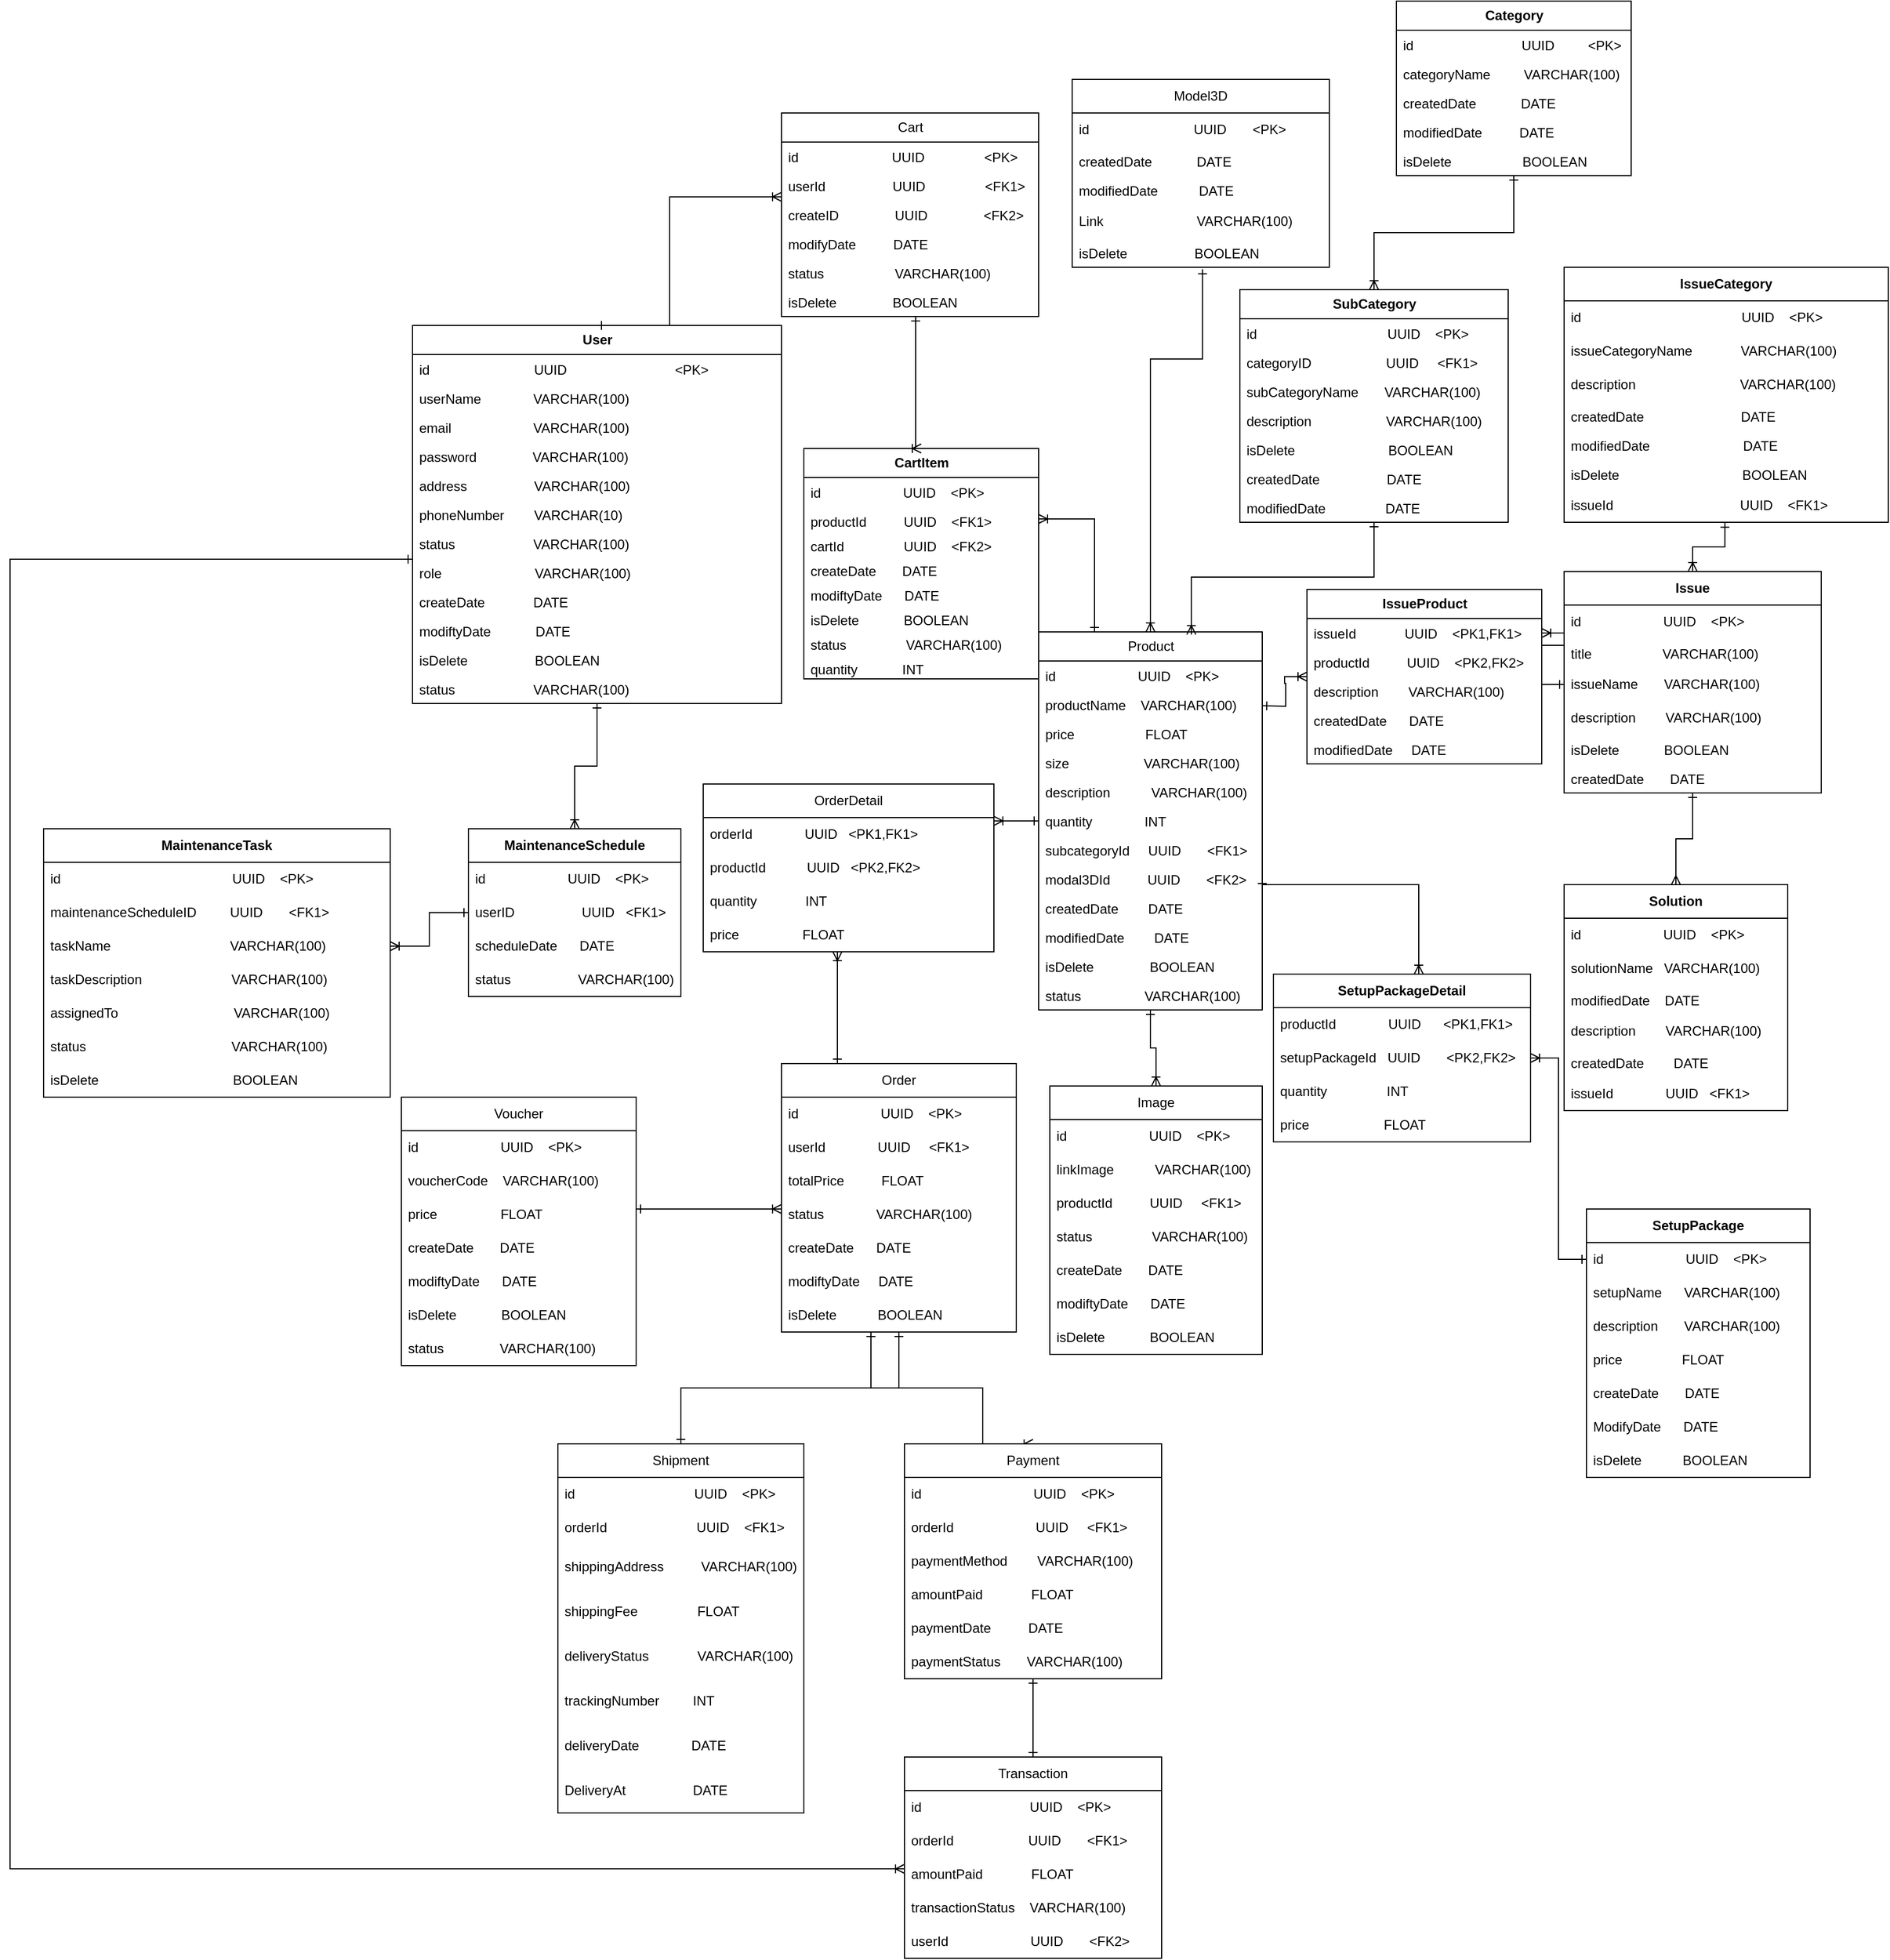 <mxfile version="26.0.6">
  <diagram name="Page-1" id="1DveHU2oe65Mt3yQSB1P">
    <mxGraphModel dx="3718" dy="2668" grid="1" gridSize="10" guides="1" tooltips="1" connect="1" arrows="1" fold="1" page="1" pageScale="1" pageWidth="850" pageHeight="1100" math="0" shadow="0">
      <root>
        <mxCell id="0" />
        <mxCell id="1" parent="0" />
        <mxCell id="nif4-LJUDsX30k5JYYIp-1" style="edgeStyle=orthogonalEdgeStyle;rounded=0;orthogonalLoop=1;jettySize=auto;html=1;endArrow=ERoneToMany;endFill=0;startArrow=ERone;startFill=0;" edge="1" parent="1" target="nif4-LJUDsX30k5JYYIp-124">
          <mxGeometry relative="1" as="geometry">
            <mxPoint x="430" y="462" as="targetPoint" />
            <mxPoint x="410" y="410" as="sourcePoint" />
          </mxGeometry>
        </mxCell>
        <mxCell id="nif4-LJUDsX30k5JYYIp-2" style="edgeStyle=orthogonalEdgeStyle;rounded=0;orthogonalLoop=1;jettySize=auto;html=1;endArrow=ERoneToMany;endFill=0;startArrow=ERone;startFill=0;exitX=0.25;exitY=0;exitDx=0;exitDy=0;entryX=1;entryY=0.5;entryDx=0;entryDy=0;" edge="1" parent="1" source="nif4-LJUDsX30k5JYYIp-57" target="nif4-LJUDsX30k5JYYIp-149">
          <mxGeometry relative="1" as="geometry">
            <mxPoint x="282" y="490" as="sourcePoint" />
            <mxPoint x="250" y="310" as="targetPoint" />
          </mxGeometry>
        </mxCell>
        <mxCell id="nif4-LJUDsX30k5JYYIp-3" style="edgeStyle=orthogonalEdgeStyle;rounded=0;orthogonalLoop=1;jettySize=auto;html=1;entryX=1;entryY=0.5;entryDx=0;entryDy=0;endArrow=ERoneToMany;endFill=0;startArrow=ERone;startFill=0;exitX=0;exitY=0.5;exitDx=0;exitDy=0;" edge="1" parent="1" source="nif4-LJUDsX30k5JYYIp-117" target="nif4-LJUDsX30k5JYYIp-139">
          <mxGeometry relative="1" as="geometry">
            <mxPoint x="660" y="700" as="sourcePoint" />
            <mxPoint x="562" y="680" as="targetPoint" />
          </mxGeometry>
        </mxCell>
        <mxCell id="nif4-LJUDsX30k5JYYIp-4" style="rounded=0;orthogonalLoop=1;jettySize=auto;html=1;entryX=1;entryY=0.5;entryDx=0;entryDy=0;startArrow=ERoneToMany;startFill=0;endArrow=ERone;endFill=0;edgeStyle=orthogonalEdgeStyle;" edge="1" parent="1" source="nif4-LJUDsX30k5JYYIp-137" target="nif4-LJUDsX30k5JYYIp-65">
          <mxGeometry relative="1" as="geometry">
            <mxPoint x="380" y="570" as="targetPoint" />
            <mxPoint x="550" y="641.04" as="sourcePoint" />
            <Array as="points">
              <mxPoint x="550" y="570" />
              <mxPoint x="410" y="570" />
            </Array>
          </mxGeometry>
        </mxCell>
        <mxCell id="nif4-LJUDsX30k5JYYIp-5" style="edgeStyle=orthogonalEdgeStyle;rounded=0;orthogonalLoop=1;jettySize=auto;html=1;endArrow=ERone;endFill=0;startArrow=ERoneToMany;startFill=0;entryX=0.496;entryY=1.013;entryDx=0;entryDy=0;exitX=0.5;exitY=0;exitDx=0;exitDy=0;entryPerimeter=0;" edge="1" parent="1" source="nif4-LJUDsX30k5JYYIp-156" target="nif4-LJUDsX30k5JYYIp-18">
          <mxGeometry relative="1" as="geometry">
            <mxPoint x="770" y="190" as="targetPoint" />
            <mxPoint x="770" y="290" as="sourcePoint" />
          </mxGeometry>
        </mxCell>
        <mxCell id="nif4-LJUDsX30k5JYYIp-6" style="edgeStyle=orthogonalEdgeStyle;rounded=0;orthogonalLoop=1;jettySize=auto;html=1;entryX=0.5;entryY=0;entryDx=0;entryDy=0;endArrow=ERmany;endFill=0;startArrow=ERone;startFill=0;" edge="1" parent="1" source="nif4-LJUDsX30k5JYYIp-156" target="nif4-LJUDsX30k5JYYIp-130">
          <mxGeometry relative="1" as="geometry">
            <mxPoint x="749.86" y="466.27" as="sourcePoint" />
            <mxPoint x="770" y="500" as="targetPoint" />
          </mxGeometry>
        </mxCell>
        <mxCell id="nif4-LJUDsX30k5JYYIp-7" style="edgeStyle=orthogonalEdgeStyle;rounded=0;orthogonalLoop=1;jettySize=auto;html=1;startArrow=ERone;startFill=0;endArrow=ERoneToMany;endFill=0;entryX=1;entryY=0.5;entryDx=0;entryDy=0;exitX=0;exitY=0.5;exitDx=0;exitDy=0;" edge="1" parent="1" source="nif4-LJUDsX30k5JYYIp-159" target="nif4-LJUDsX30k5JYYIp-125">
          <mxGeometry relative="1" as="geometry">
            <mxPoint x="582" y="420" as="targetPoint" />
            <mxPoint x="680" y="350" as="sourcePoint" />
          </mxGeometry>
        </mxCell>
        <mxCell id="nif4-LJUDsX30k5JYYIp-8" style="edgeStyle=orthogonalEdgeStyle;rounded=0;orthogonalLoop=1;jettySize=auto;html=1;startArrow=ERoneToMany;startFill=0;endArrow=ERone;endFill=0;exitX=0.5;exitY=0;exitDx=0;exitDy=0;" edge="1" parent="1" source="nif4-LJUDsX30k5JYYIp-142" target="nif4-LJUDsX30k5JYYIp-19">
          <mxGeometry relative="1" as="geometry">
            <mxPoint x="160" y="464" as="targetPoint" />
            <mxPoint x="290" y="780" as="sourcePoint" />
          </mxGeometry>
        </mxCell>
        <mxCell id="nif4-LJUDsX30k5JYYIp-9" style="rounded=0;orthogonalLoop=1;jettySize=auto;html=1;entryX=1;entryY=0.5;entryDx=0;entryDy=0;startArrow=ERone;startFill=0;endArrow=ERoneToMany;endFill=0;exitX=0;exitY=0.5;exitDx=0;exitDy=0;edgeStyle=orthogonalEdgeStyle;" edge="1" parent="1" source="nif4-LJUDsX30k5JYYIp-144" target="nif4-LJUDsX30k5JYYIp-167">
          <mxGeometry relative="1" as="geometry">
            <mxPoint x="510" y="960" as="sourcePoint" />
            <mxPoint x="660" y="960" as="targetPoint" />
          </mxGeometry>
        </mxCell>
        <mxCell id="nif4-LJUDsX30k5JYYIp-10" style="edgeStyle=orthogonalEdgeStyle;rounded=0;orthogonalLoop=1;jettySize=auto;html=1;entryX=0.5;entryY=0;entryDx=0;entryDy=0;startArrow=ERone;startFill=0;endArrow=ERoneToMany;endFill=0;" edge="1" parent="1" source="nif4-LJUDsX30k5JYYIp-44" target="nif4-LJUDsX30k5JYYIp-147">
          <mxGeometry relative="1" as="geometry">
            <Array as="points">
              <mxPoint x="100" y="110" />
              <mxPoint x="100" y="110" />
            </Array>
            <mxPoint x="20" y="70" as="sourcePoint" />
            <mxPoint x="187" y="200" as="targetPoint" />
          </mxGeometry>
        </mxCell>
        <mxCell id="nif4-LJUDsX30k5JYYIp-11" value="&lt;span style=&quot;font-weight: 700;&quot;&gt;IssueCategory&lt;/span&gt;" style="swimlane;fontStyle=0;childLayout=stackLayout;horizontal=1;startSize=30;horizontalStack=0;resizeParent=1;resizeParentMax=0;resizeLast=0;collapsible=1;marginBottom=0;whiteSpace=wrap;html=1;" vertex="1" parent="1">
          <mxGeometry x="680" y="18" width="290" height="228" as="geometry" />
        </mxCell>
        <mxCell id="nif4-LJUDsX30k5JYYIp-12" value="id&amp;nbsp; &amp;nbsp; &amp;nbsp; &amp;nbsp; &amp;nbsp; &amp;nbsp; &amp;nbsp; &amp;nbsp; &amp;nbsp; &amp;nbsp; &amp;nbsp; &amp;nbsp; &amp;nbsp; &amp;nbsp; &amp;nbsp; &amp;nbsp; &amp;nbsp; &amp;nbsp; &amp;nbsp; &amp;nbsp; &amp;nbsp; &amp;nbsp;UUID&amp;nbsp; &amp;nbsp; &amp;lt;PK&amp;gt;" style="text;strokeColor=none;fillColor=none;align=left;verticalAlign=middle;spacingLeft=4;spacingRight=4;overflow=hidden;points=[[0,0.5],[1,0.5]];portConstraint=eastwest;rotatable=0;whiteSpace=wrap;html=1;" vertex="1" parent="nif4-LJUDsX30k5JYYIp-11">
          <mxGeometry y="30" width="290" height="30" as="geometry" />
        </mxCell>
        <mxCell id="nif4-LJUDsX30k5JYYIp-13" value="issueCategoryName&amp;nbsp; &amp;nbsp; &amp;nbsp; &amp;nbsp; &amp;nbsp; &amp;nbsp; &amp;nbsp;VARCHAR(100)" style="text;strokeColor=none;fillColor=none;align=left;verticalAlign=middle;spacingLeft=4;spacingRight=4;overflow=hidden;points=[[0,0.5],[1,0.5]];portConstraint=eastwest;rotatable=0;whiteSpace=wrap;html=1;" vertex="1" parent="nif4-LJUDsX30k5JYYIp-11">
          <mxGeometry y="60" width="290" height="30" as="geometry" />
        </mxCell>
        <mxCell id="nif4-LJUDsX30k5JYYIp-14" value="description&amp;nbsp; &amp;nbsp; &amp;nbsp; &amp;nbsp; &amp;nbsp; &amp;nbsp; &amp;nbsp; &amp;nbsp; &amp;nbsp; &amp;nbsp; &amp;nbsp; &amp;nbsp; &amp;nbsp; &amp;nbsp; VARCHAR(100)" style="text;strokeColor=none;fillColor=none;align=left;verticalAlign=middle;spacingLeft=4;spacingRight=4;overflow=hidden;points=[[0,0.5],[1,0.5]];portConstraint=eastwest;rotatable=0;whiteSpace=wrap;html=1;" vertex="1" parent="nif4-LJUDsX30k5JYYIp-11">
          <mxGeometry y="90" width="290" height="30" as="geometry" />
        </mxCell>
        <mxCell id="nif4-LJUDsX30k5JYYIp-15" value="&lt;div&gt;createdDate&amp;nbsp; &amp;nbsp; &amp;nbsp; &amp;nbsp; &amp;nbsp; &amp;nbsp; &amp;nbsp; &amp;nbsp; &amp;nbsp; &amp;nbsp; &amp;nbsp; &amp;nbsp; &amp;nbsp;&amp;nbsp;&lt;span style=&quot;background-color: transparent; color: light-dark(rgb(0, 0, 0), rgb(255, 255, 255));&quot;&gt;DATE&lt;/span&gt;&lt;/div&gt;" style="text;strokeColor=none;fillColor=none;align=left;verticalAlign=top;spacingLeft=4;spacingRight=4;overflow=hidden;rotatable=0;points=[[0,0.5],[1,0.5]];portConstraint=eastwest;whiteSpace=wrap;html=1;" vertex="1" parent="nif4-LJUDsX30k5JYYIp-11">
          <mxGeometry y="120" width="290" height="26" as="geometry" />
        </mxCell>
        <mxCell id="nif4-LJUDsX30k5JYYIp-16" value="&lt;div&gt;modifiedDate&amp;nbsp; &amp;nbsp; &amp;nbsp; &amp;nbsp; &amp;nbsp; &amp;nbsp; &amp;nbsp; &amp;nbsp; &amp;nbsp; &amp;nbsp; &amp;nbsp; &amp;nbsp; &amp;nbsp;&lt;span style=&quot;background-color: transparent; color: light-dark(rgb(0, 0, 0), rgb(255, 255, 255));&quot;&gt;DATE&lt;/span&gt;&lt;/div&gt;" style="text;strokeColor=none;fillColor=none;align=left;verticalAlign=top;spacingLeft=4;spacingRight=4;overflow=hidden;rotatable=0;points=[[0,0.5],[1,0.5]];portConstraint=eastwest;whiteSpace=wrap;html=1;" vertex="1" parent="nif4-LJUDsX30k5JYYIp-11">
          <mxGeometry y="146" width="290" height="26" as="geometry" />
        </mxCell>
        <mxCell id="nif4-LJUDsX30k5JYYIp-17" value="isDelete&amp;nbsp; &amp;nbsp; &amp;nbsp; &amp;nbsp; &amp;nbsp; &amp;nbsp; &amp;nbsp; &amp;nbsp; &amp;nbsp; &amp;nbsp; &amp;nbsp; &amp;nbsp; &amp;nbsp; &amp;nbsp; &amp;nbsp; &amp;nbsp; &amp;nbsp;BOOLEAN" style="text;strokeColor=none;fillColor=none;align=left;verticalAlign=top;spacingLeft=4;spacingRight=4;overflow=hidden;rotatable=0;points=[[0,0.5],[1,0.5]];portConstraint=eastwest;whiteSpace=wrap;html=1;" vertex="1" parent="nif4-LJUDsX30k5JYYIp-11">
          <mxGeometry y="172" width="290" height="26" as="geometry" />
        </mxCell>
        <mxCell id="nif4-LJUDsX30k5JYYIp-18" value="issueId&amp;nbsp; &amp;nbsp; &amp;nbsp; &amp;nbsp; &amp;nbsp; &amp;nbsp; &amp;nbsp; &amp;nbsp; &amp;nbsp; &amp;nbsp; &amp;nbsp; &amp;nbsp; &amp;nbsp; &amp;nbsp; &amp;nbsp; &amp;nbsp; &amp;nbsp; UUID&amp;nbsp; &amp;nbsp; &amp;lt;FK1&amp;gt;" style="text;strokeColor=none;fillColor=none;align=left;verticalAlign=middle;spacingLeft=4;spacingRight=4;overflow=hidden;points=[[0,0.5],[1,0.5]];portConstraint=eastwest;rotatable=0;whiteSpace=wrap;html=1;" vertex="1" parent="nif4-LJUDsX30k5JYYIp-11">
          <mxGeometry y="198" width="290" height="30" as="geometry" />
        </mxCell>
        <mxCell id="nif4-LJUDsX30k5JYYIp-19" value="&lt;span style=&quot;font-weight: 700; text-wrap-mode: wrap;&quot;&gt;User&lt;/span&gt;" style="swimlane;fontStyle=0;childLayout=stackLayout;horizontal=1;startSize=26;fillColor=none;horizontalStack=0;resizeParent=1;resizeParentMax=0;resizeLast=0;collapsible=1;marginBottom=0;html=1;" vertex="1" parent="1">
          <mxGeometry x="-350" y="70" width="330" height="338" as="geometry" />
        </mxCell>
        <mxCell id="nif4-LJUDsX30k5JYYIp-20" value="id&amp;nbsp; &amp;nbsp; &amp;nbsp; &amp;nbsp; &amp;nbsp; &amp;nbsp; &amp;nbsp; &amp;nbsp; &amp;nbsp; &amp;nbsp; &amp;nbsp; &amp;nbsp; &amp;nbsp; &amp;nbsp; UUID&amp;nbsp; &amp;nbsp; &amp;nbsp; &amp;nbsp; &amp;nbsp; &amp;nbsp; &amp;nbsp; &amp;nbsp; &amp;nbsp; &amp;nbsp; &amp;nbsp; &amp;nbsp; &amp;nbsp; &amp;nbsp; &amp;nbsp;&amp;lt;PK&amp;gt;" style="text;strokeColor=none;fillColor=none;align=left;verticalAlign=top;spacingLeft=4;spacingRight=4;overflow=hidden;rotatable=0;points=[[0,0.5],[1,0.5]];portConstraint=eastwest;whiteSpace=wrap;html=1;" vertex="1" parent="nif4-LJUDsX30k5JYYIp-19">
          <mxGeometry y="26" width="330" height="26" as="geometry" />
        </mxCell>
        <mxCell id="nif4-LJUDsX30k5JYYIp-21" value="userName&amp;nbsp; &amp;nbsp; &amp;nbsp; &amp;nbsp; &amp;nbsp; &amp;nbsp; &amp;nbsp;&amp;nbsp;VARCHAR(100)" style="text;strokeColor=none;fillColor=none;align=left;verticalAlign=top;spacingLeft=4;spacingRight=4;overflow=hidden;rotatable=0;points=[[0,0.5],[1,0.5]];portConstraint=eastwest;whiteSpace=wrap;html=1;" vertex="1" parent="nif4-LJUDsX30k5JYYIp-19">
          <mxGeometry y="52" width="330" height="26" as="geometry" />
        </mxCell>
        <mxCell id="nif4-LJUDsX30k5JYYIp-22" value="email&amp;nbsp; &amp;nbsp; &amp;nbsp; &amp;nbsp; &amp;nbsp; &amp;nbsp; &amp;nbsp; &amp;nbsp; &amp;nbsp; &amp;nbsp; &amp;nbsp; VARCHAR(100)" style="text;strokeColor=none;fillColor=none;align=left;verticalAlign=top;spacingLeft=4;spacingRight=4;overflow=hidden;rotatable=0;points=[[0,0.5],[1,0.5]];portConstraint=eastwest;whiteSpace=wrap;html=1;" vertex="1" parent="nif4-LJUDsX30k5JYYIp-19">
          <mxGeometry y="78" width="330" height="26" as="geometry" />
        </mxCell>
        <mxCell id="nif4-LJUDsX30k5JYYIp-23" value="password&amp;nbsp; &amp;nbsp; &amp;nbsp; &amp;nbsp; &amp;nbsp; &amp;nbsp; &amp;nbsp; &amp;nbsp;VARCHAR(100)" style="text;strokeColor=none;fillColor=none;align=left;verticalAlign=top;spacingLeft=4;spacingRight=4;overflow=hidden;rotatable=0;points=[[0,0.5],[1,0.5]];portConstraint=eastwest;whiteSpace=wrap;html=1;" vertex="1" parent="nif4-LJUDsX30k5JYYIp-19">
          <mxGeometry y="104" width="330" height="26" as="geometry" />
        </mxCell>
        <mxCell id="nif4-LJUDsX30k5JYYIp-24" value="address&amp;nbsp; &amp;nbsp; &amp;nbsp; &amp;nbsp; &amp;nbsp; &amp;nbsp; &amp;nbsp; &amp;nbsp; &amp;nbsp; VARCHAR(100)" style="text;strokeColor=none;fillColor=none;align=left;verticalAlign=top;spacingLeft=4;spacingRight=4;overflow=hidden;rotatable=0;points=[[0,0.5],[1,0.5]];portConstraint=eastwest;whiteSpace=wrap;html=1;" vertex="1" parent="nif4-LJUDsX30k5JYYIp-19">
          <mxGeometry y="130" width="330" height="26" as="geometry" />
        </mxCell>
        <mxCell id="nif4-LJUDsX30k5JYYIp-25" value="phoneNumber&amp;nbsp; &amp;nbsp; &amp;nbsp; &amp;nbsp; VARCHAR(10)" style="text;strokeColor=none;fillColor=none;align=left;verticalAlign=top;spacingLeft=4;spacingRight=4;overflow=hidden;rotatable=0;points=[[0,0.5],[1,0.5]];portConstraint=eastwest;whiteSpace=wrap;html=1;" vertex="1" parent="nif4-LJUDsX30k5JYYIp-19">
          <mxGeometry y="156" width="330" height="26" as="geometry" />
        </mxCell>
        <mxCell id="nif4-LJUDsX30k5JYYIp-26" value="status&amp;nbsp; &amp;nbsp; &amp;nbsp; &amp;nbsp; &amp;nbsp; &amp;nbsp; &amp;nbsp; &amp;nbsp; &amp;nbsp; &amp;nbsp; &amp;nbsp;VARCHAR(100)" style="text;strokeColor=none;fillColor=none;align=left;verticalAlign=top;spacingLeft=4;spacingRight=4;overflow=hidden;rotatable=0;points=[[0,0.5],[1,0.5]];portConstraint=eastwest;whiteSpace=wrap;html=1;" vertex="1" parent="nif4-LJUDsX30k5JYYIp-19">
          <mxGeometry y="182" width="330" height="26" as="geometry" />
        </mxCell>
        <mxCell id="nif4-LJUDsX30k5JYYIp-27" value="role&amp;nbsp; &amp;nbsp; &amp;nbsp; &amp;nbsp; &amp;nbsp; &amp;nbsp; &amp;nbsp; &amp;nbsp; &amp;nbsp; &amp;nbsp; &amp;nbsp; &amp;nbsp; &amp;nbsp;VARCHAR(100)" style="text;strokeColor=none;fillColor=none;align=left;verticalAlign=top;spacingLeft=4;spacingRight=4;overflow=hidden;rotatable=0;points=[[0,0.5],[1,0.5]];portConstraint=eastwest;whiteSpace=wrap;html=1;" vertex="1" parent="nif4-LJUDsX30k5JYYIp-19">
          <mxGeometry y="208" width="330" height="26" as="geometry" />
        </mxCell>
        <mxCell id="nif4-LJUDsX30k5JYYIp-28" value="createDate&amp;nbsp; &amp;nbsp; &amp;nbsp; &amp;nbsp; &amp;nbsp; &amp;nbsp; &amp;nbsp;DATE" style="text;strokeColor=none;fillColor=none;align=left;verticalAlign=top;spacingLeft=4;spacingRight=4;overflow=hidden;rotatable=0;points=[[0,0.5],[1,0.5]];portConstraint=eastwest;whiteSpace=wrap;html=1;" vertex="1" parent="nif4-LJUDsX30k5JYYIp-19">
          <mxGeometry y="234" width="330" height="26" as="geometry" />
        </mxCell>
        <mxCell id="nif4-LJUDsX30k5JYYIp-29" value="modiftyDate&amp;nbsp; &amp;nbsp; &amp;nbsp; &amp;nbsp; &amp;nbsp; &amp;nbsp; DATE" style="text;strokeColor=none;fillColor=none;align=left;verticalAlign=top;spacingLeft=4;spacingRight=4;overflow=hidden;rotatable=0;points=[[0,0.5],[1,0.5]];portConstraint=eastwest;whiteSpace=wrap;html=1;" vertex="1" parent="nif4-LJUDsX30k5JYYIp-19">
          <mxGeometry y="260" width="330" height="26" as="geometry" />
        </mxCell>
        <mxCell id="nif4-LJUDsX30k5JYYIp-30" value="isDelete&amp;nbsp; &amp;nbsp; &amp;nbsp; &amp;nbsp; &amp;nbsp; &amp;nbsp; &amp;nbsp; &amp;nbsp; &amp;nbsp; BOOLEAN" style="text;strokeColor=none;fillColor=none;align=left;verticalAlign=top;spacingLeft=4;spacingRight=4;overflow=hidden;rotatable=0;points=[[0,0.5],[1,0.5]];portConstraint=eastwest;whiteSpace=wrap;html=1;" vertex="1" parent="nif4-LJUDsX30k5JYYIp-19">
          <mxGeometry y="286" width="330" height="26" as="geometry" />
        </mxCell>
        <mxCell id="nif4-LJUDsX30k5JYYIp-31" value="status&amp;nbsp; &amp;nbsp; &amp;nbsp; &amp;nbsp; &amp;nbsp; &amp;nbsp; &amp;nbsp; &amp;nbsp; &amp;nbsp; &amp;nbsp; &amp;nbsp;VARCHAR(100)" style="text;strokeColor=none;fillColor=none;align=left;verticalAlign=top;spacingLeft=4;spacingRight=4;overflow=hidden;rotatable=0;points=[[0,0.5],[1,0.5]];portConstraint=eastwest;whiteSpace=wrap;html=1;" vertex="1" parent="nif4-LJUDsX30k5JYYIp-19">
          <mxGeometry y="312" width="330" height="26" as="geometry" />
        </mxCell>
        <mxCell id="nif4-LJUDsX30k5JYYIp-32" style="edgeStyle=orthogonalEdgeStyle;rounded=0;orthogonalLoop=1;jettySize=auto;html=1;endArrow=ERoneToMany;endFill=0;startArrow=ERone;startFill=0;" edge="1" parent="1" source="nif4-LJUDsX30k5JYYIp-35" target="nif4-LJUDsX30k5JYYIp-51">
          <mxGeometry relative="1" as="geometry">
            <mxPoint x="50" y="730" as="sourcePoint" />
            <Array as="points">
              <mxPoint x="30" y="700" />
              <mxPoint x="30" y="700" />
            </Array>
          </mxGeometry>
        </mxCell>
        <mxCell id="nif4-LJUDsX30k5JYYIp-33" style="edgeStyle=orthogonalEdgeStyle;rounded=0;orthogonalLoop=1;jettySize=auto;html=1;endArrow=ERone;endFill=0;startArrow=ERone;startFill=0;" edge="1" parent="1" source="nif4-LJUDsX30k5JYYIp-35" target="nif4-LJUDsX30k5JYYIp-70">
          <mxGeometry relative="1" as="geometry">
            <mxPoint x="-33" y="910" as="targetPoint" />
          </mxGeometry>
        </mxCell>
        <mxCell id="nif4-LJUDsX30k5JYYIp-34" style="edgeStyle=orthogonalEdgeStyle;rounded=0;orthogonalLoop=1;jettySize=auto;html=1;entryX=0.5;entryY=0;entryDx=0;entryDy=0;startArrow=ERone;startFill=0;endArrow=ERoneToMany;endFill=0;" edge="1" parent="1" source="nif4-LJUDsX30k5JYYIp-35" target="nif4-LJUDsX30k5JYYIp-93">
          <mxGeometry relative="1" as="geometry">
            <Array as="points">
              <mxPoint x="60" y="1020" />
              <mxPoint x="160" y="1020" />
            </Array>
          </mxGeometry>
        </mxCell>
        <mxCell id="nif4-LJUDsX30k5JYYIp-35" value="Order" style="swimlane;fontStyle=0;childLayout=stackLayout;horizontal=1;startSize=30;horizontalStack=0;resizeParent=1;resizeParentMax=0;resizeLast=0;collapsible=1;marginBottom=0;whiteSpace=wrap;html=1;" vertex="1" parent="1">
          <mxGeometry x="-20" y="730" width="210" height="240" as="geometry" />
        </mxCell>
        <mxCell id="nif4-LJUDsX30k5JYYIp-36" value="id&amp;nbsp; &amp;nbsp; &amp;nbsp; &amp;nbsp; &amp;nbsp; &amp;nbsp; &amp;nbsp; &amp;nbsp; &amp;nbsp; &amp;nbsp; &amp;nbsp; UUID&amp;nbsp; &amp;nbsp; &amp;lt;PK&amp;gt;" style="text;strokeColor=none;fillColor=none;align=left;verticalAlign=middle;spacingLeft=4;spacingRight=4;overflow=hidden;points=[[0,0.5],[1,0.5]];portConstraint=eastwest;rotatable=0;whiteSpace=wrap;html=1;" vertex="1" parent="nif4-LJUDsX30k5JYYIp-35">
          <mxGeometry y="30" width="210" height="30" as="geometry" />
        </mxCell>
        <mxCell id="nif4-LJUDsX30k5JYYIp-37" value="userId&amp;nbsp; &amp;nbsp; &amp;nbsp; &amp;nbsp; &amp;nbsp; &amp;nbsp; &amp;nbsp; UUID&amp;nbsp; &amp;nbsp; &amp;nbsp;&amp;lt;FK1&amp;gt;" style="text;strokeColor=none;fillColor=none;align=left;verticalAlign=middle;spacingLeft=4;spacingRight=4;overflow=hidden;points=[[0,0.5],[1,0.5]];portConstraint=eastwest;rotatable=0;whiteSpace=wrap;html=1;" vertex="1" parent="nif4-LJUDsX30k5JYYIp-35">
          <mxGeometry y="60" width="210" height="30" as="geometry" />
        </mxCell>
        <mxCell id="nif4-LJUDsX30k5JYYIp-38" value="totalPrice&amp;nbsp; &amp;nbsp; &amp;nbsp; &amp;nbsp; &amp;nbsp; FLOAT" style="text;strokeColor=none;fillColor=none;align=left;verticalAlign=middle;spacingLeft=4;spacingRight=4;overflow=hidden;points=[[0,0.5],[1,0.5]];portConstraint=eastwest;rotatable=0;whiteSpace=wrap;html=1;" vertex="1" parent="nif4-LJUDsX30k5JYYIp-35">
          <mxGeometry y="90" width="210" height="30" as="geometry" />
        </mxCell>
        <mxCell id="nif4-LJUDsX30k5JYYIp-39" value="status&amp;nbsp; &amp;nbsp; &amp;nbsp; &amp;nbsp; &amp;nbsp; &amp;nbsp; &amp;nbsp; VARCHAR(100)" style="text;strokeColor=none;fillColor=none;align=left;verticalAlign=middle;spacingLeft=4;spacingRight=4;overflow=hidden;points=[[0,0.5],[1,0.5]];portConstraint=eastwest;rotatable=0;whiteSpace=wrap;html=1;" vertex="1" parent="nif4-LJUDsX30k5JYYIp-35">
          <mxGeometry y="120" width="210" height="30" as="geometry" />
        </mxCell>
        <mxCell id="nif4-LJUDsX30k5JYYIp-40" value="createDate&amp;nbsp; &amp;nbsp; &amp;nbsp; DATE" style="text;strokeColor=none;fillColor=none;align=left;verticalAlign=middle;spacingLeft=4;spacingRight=4;overflow=hidden;points=[[0,0.5],[1,0.5]];portConstraint=eastwest;rotatable=0;whiteSpace=wrap;html=1;" vertex="1" parent="nif4-LJUDsX30k5JYYIp-35">
          <mxGeometry y="150" width="210" height="30" as="geometry" />
        </mxCell>
        <mxCell id="nif4-LJUDsX30k5JYYIp-41" value="modiftyDate&amp;nbsp; &amp;nbsp; &amp;nbsp;DATE" style="text;strokeColor=none;fillColor=none;align=left;verticalAlign=middle;spacingLeft=4;spacingRight=4;overflow=hidden;points=[[0,0.5],[1,0.5]];portConstraint=eastwest;rotatable=0;whiteSpace=wrap;html=1;" vertex="1" parent="nif4-LJUDsX30k5JYYIp-35">
          <mxGeometry y="180" width="210" height="30" as="geometry" />
        </mxCell>
        <mxCell id="nif4-LJUDsX30k5JYYIp-42" value="isDelete&amp;nbsp; &amp;nbsp; &amp;nbsp; &amp;nbsp; &amp;nbsp; &amp;nbsp;BOOLEAN" style="text;strokeColor=none;fillColor=none;align=left;verticalAlign=middle;spacingLeft=4;spacingRight=4;overflow=hidden;points=[[0,0.5],[1,0.5]];portConstraint=eastwest;rotatable=0;whiteSpace=wrap;html=1;" vertex="1" parent="nif4-LJUDsX30k5JYYIp-35">
          <mxGeometry y="210" width="210" height="30" as="geometry" />
        </mxCell>
        <mxCell id="nif4-LJUDsX30k5JYYIp-43" style="edgeStyle=orthogonalEdgeStyle;rounded=0;orthogonalLoop=1;jettySize=auto;html=1;entryX=0.5;entryY=0;entryDx=0;entryDy=0;endArrow=ERone;endFill=0;startArrow=ERoneToMany;startFill=0;" edge="1" parent="1" source="nif4-LJUDsX30k5JYYIp-44" target="nif4-LJUDsX30k5JYYIp-19">
          <mxGeometry relative="1" as="geometry">
            <Array as="points">
              <mxPoint x="-120" y="-45" />
            </Array>
          </mxGeometry>
        </mxCell>
        <mxCell id="nif4-LJUDsX30k5JYYIp-44" value="Cart" style="swimlane;fontStyle=0;childLayout=stackLayout;horizontal=1;startSize=26;fillColor=none;horizontalStack=0;resizeParent=1;resizeParentMax=0;resizeLast=0;collapsible=1;marginBottom=0;html=1;" vertex="1" parent="1">
          <mxGeometry x="-20" y="-120" width="230" height="182" as="geometry" />
        </mxCell>
        <mxCell id="nif4-LJUDsX30k5JYYIp-45" value="id&amp;nbsp; &amp;nbsp; &amp;nbsp; &amp;nbsp; &amp;nbsp; &amp;nbsp; &amp;nbsp; &amp;nbsp; &amp;nbsp; &amp;nbsp; &amp;nbsp; &amp;nbsp; &amp;nbsp;UUID&amp;nbsp; &amp;nbsp; &amp;nbsp; &amp;nbsp; &amp;nbsp; &amp;nbsp; &amp;nbsp; &amp;nbsp; &amp;lt;PK&amp;gt;" style="text;strokeColor=none;fillColor=none;align=left;verticalAlign=top;spacingLeft=4;spacingRight=4;overflow=hidden;rotatable=0;points=[[0,0.5],[1,0.5]];portConstraint=eastwest;whiteSpace=wrap;html=1;" vertex="1" parent="nif4-LJUDsX30k5JYYIp-44">
          <mxGeometry y="26" width="230" height="26" as="geometry" />
        </mxCell>
        <mxCell id="nif4-LJUDsX30k5JYYIp-46" value="userId&amp;nbsp; &amp;nbsp; &amp;nbsp; &amp;nbsp; &amp;nbsp; &amp;nbsp; &amp;nbsp; &amp;nbsp; &amp;nbsp; UUID&amp;nbsp; &amp;nbsp; &amp;nbsp; &amp;nbsp; &amp;nbsp; &amp;nbsp; &amp;nbsp; &amp;nbsp; &amp;lt;FK1&amp;gt;" style="text;strokeColor=none;fillColor=none;align=left;verticalAlign=top;spacingLeft=4;spacingRight=4;overflow=hidden;rotatable=0;points=[[0,0.5],[1,0.5]];portConstraint=eastwest;whiteSpace=wrap;html=1;" vertex="1" parent="nif4-LJUDsX30k5JYYIp-44">
          <mxGeometry y="52" width="230" height="26" as="geometry" />
        </mxCell>
        <mxCell id="nif4-LJUDsX30k5JYYIp-47" value="createID&amp;nbsp; &amp;nbsp; &amp;nbsp; &amp;nbsp; &amp;nbsp; &amp;nbsp; &amp;nbsp; &amp;nbsp;UUID&amp;nbsp; &amp;nbsp; &amp;nbsp; &amp;nbsp; &amp;nbsp; &amp;nbsp; &amp;nbsp; &amp;nbsp;&amp;lt;FK2&amp;gt;&lt;div&gt;&lt;br&gt;&lt;/div&gt;" style="text;strokeColor=none;fillColor=none;align=left;verticalAlign=top;spacingLeft=4;spacingRight=4;overflow=hidden;rotatable=0;points=[[0,0.5],[1,0.5]];portConstraint=eastwest;whiteSpace=wrap;html=1;" vertex="1" parent="nif4-LJUDsX30k5JYYIp-44">
          <mxGeometry y="78" width="230" height="26" as="geometry" />
        </mxCell>
        <mxCell id="nif4-LJUDsX30k5JYYIp-48" value="modifyDate&amp;nbsp; &amp;nbsp; &amp;nbsp; &amp;nbsp; &amp;nbsp; DATE" style="text;strokeColor=none;fillColor=none;align=left;verticalAlign=top;spacingLeft=4;spacingRight=4;overflow=hidden;rotatable=0;points=[[0,0.5],[1,0.5]];portConstraint=eastwest;whiteSpace=wrap;html=1;" vertex="1" parent="nif4-LJUDsX30k5JYYIp-44">
          <mxGeometry y="104" width="230" height="26" as="geometry" />
        </mxCell>
        <mxCell id="nif4-LJUDsX30k5JYYIp-49" value="&lt;div&gt;status&amp;nbsp; &amp;nbsp; &amp;nbsp; &amp;nbsp; &amp;nbsp; &amp;nbsp; &amp;nbsp; &amp;nbsp; &amp;nbsp; &amp;nbsp;&lt;span style=&quot;background-color: transparent; color: light-dark(rgb(0, 0, 0), rgb(255, 255, 255));&quot;&gt;VARCHAR(100)&lt;/span&gt;&lt;/div&gt;" style="text;strokeColor=none;fillColor=none;align=left;verticalAlign=top;spacingLeft=4;spacingRight=4;overflow=hidden;rotatable=0;points=[[0,0.5],[1,0.5]];portConstraint=eastwest;whiteSpace=wrap;html=1;" vertex="1" parent="nif4-LJUDsX30k5JYYIp-44">
          <mxGeometry y="130" width="230" height="26" as="geometry" />
        </mxCell>
        <mxCell id="nif4-LJUDsX30k5JYYIp-50" value="isDelete&amp;nbsp; &amp;nbsp; &amp;nbsp; &amp;nbsp; &amp;nbsp; &amp;nbsp; &amp;nbsp; &amp;nbsp;BOOLEAN&lt;div&gt;&amp;nbsp; &amp;nbsp; &amp;nbsp; &amp;nbsp; &amp;nbsp; &amp;nbsp; &amp;nbsp; &amp;nbsp; &amp;nbsp; &amp;nbsp; &amp;nbsp;&amp;nbsp;&lt;/div&gt;" style="text;strokeColor=none;fillColor=none;align=left;verticalAlign=top;spacingLeft=4;spacingRight=4;overflow=hidden;rotatable=0;points=[[0,0.5],[1,0.5]];portConstraint=eastwest;whiteSpace=wrap;html=1;" vertex="1" parent="nif4-LJUDsX30k5JYYIp-44">
          <mxGeometry y="156" width="230" height="26" as="geometry" />
        </mxCell>
        <mxCell id="nif4-LJUDsX30k5JYYIp-51" value="OrderDetail" style="swimlane;fontStyle=0;childLayout=stackLayout;horizontal=1;startSize=30;horizontalStack=0;resizeParent=1;resizeParentMax=0;resizeLast=0;collapsible=1;marginBottom=0;whiteSpace=wrap;html=1;" vertex="1" parent="1">
          <mxGeometry x="-90" y="480" width="260" height="150" as="geometry" />
        </mxCell>
        <mxCell id="nif4-LJUDsX30k5JYYIp-52" value="orderId&amp;nbsp; &amp;nbsp; &amp;nbsp; &amp;nbsp; &amp;nbsp; &amp;nbsp; &amp;nbsp; UUID&amp;nbsp; &amp;nbsp;&amp;lt;PK1,FK1&amp;gt;" style="text;strokeColor=none;fillColor=none;align=left;verticalAlign=middle;spacingLeft=4;spacingRight=4;overflow=hidden;points=[[0,0.5],[1,0.5]];portConstraint=eastwest;rotatable=0;whiteSpace=wrap;html=1;" vertex="1" parent="nif4-LJUDsX30k5JYYIp-51">
          <mxGeometry y="30" width="260" height="30" as="geometry" />
        </mxCell>
        <mxCell id="nif4-LJUDsX30k5JYYIp-53" value="productId&amp;nbsp; &amp;nbsp; &amp;nbsp; &amp;nbsp; &amp;nbsp; &amp;nbsp;UUID&amp;nbsp; &amp;nbsp;&amp;lt;PK2,FK2&amp;gt;" style="text;strokeColor=none;fillColor=none;align=left;verticalAlign=middle;spacingLeft=4;spacingRight=4;overflow=hidden;points=[[0,0.5],[1,0.5]];portConstraint=eastwest;rotatable=0;whiteSpace=wrap;html=1;" vertex="1" parent="nif4-LJUDsX30k5JYYIp-51">
          <mxGeometry y="60" width="260" height="30" as="geometry" />
        </mxCell>
        <mxCell id="nif4-LJUDsX30k5JYYIp-54" value="quantity&amp;nbsp; &amp;nbsp; &amp;nbsp; &amp;nbsp; &amp;nbsp; &amp;nbsp; &amp;nbsp;INT" style="text;strokeColor=none;fillColor=none;align=left;verticalAlign=middle;spacingLeft=4;spacingRight=4;overflow=hidden;points=[[0,0.5],[1,0.5]];portConstraint=eastwest;rotatable=0;whiteSpace=wrap;html=1;" vertex="1" parent="nif4-LJUDsX30k5JYYIp-51">
          <mxGeometry y="90" width="260" height="30" as="geometry" />
        </mxCell>
        <mxCell id="nif4-LJUDsX30k5JYYIp-55" value="price&amp;nbsp; &amp;nbsp; &amp;nbsp; &amp;nbsp; &amp;nbsp; &amp;nbsp; &amp;nbsp; &amp;nbsp; &amp;nbsp;FLOAT" style="text;strokeColor=none;fillColor=none;align=left;verticalAlign=middle;spacingLeft=4;spacingRight=4;overflow=hidden;points=[[0,0.5],[1,0.5]];portConstraint=eastwest;rotatable=0;whiteSpace=wrap;html=1;" vertex="1" parent="nif4-LJUDsX30k5JYYIp-51">
          <mxGeometry y="120" width="260" height="30" as="geometry" />
        </mxCell>
        <mxCell id="nif4-LJUDsX30k5JYYIp-56" style="edgeStyle=orthogonalEdgeStyle;rounded=0;orthogonalLoop=1;jettySize=auto;html=1;endArrow=ERoneToMany;endFill=0;startArrow=ERone;startFill=0;" edge="1" parent="1" source="nif4-LJUDsX30k5JYYIp-57" target="nif4-LJUDsX30k5JYYIp-173">
          <mxGeometry relative="1" as="geometry" />
        </mxCell>
        <mxCell id="nif4-LJUDsX30k5JYYIp-57" value="Product" style="swimlane;fontStyle=0;childLayout=stackLayout;horizontal=1;startSize=26;fillColor=none;horizontalStack=0;resizeParent=1;resizeParentMax=0;resizeLast=0;collapsible=1;marginBottom=0;html=1;" vertex="1" parent="1">
          <mxGeometry x="210" y="344" width="200" height="338" as="geometry" />
        </mxCell>
        <mxCell id="nif4-LJUDsX30k5JYYIp-58" value="id&amp;nbsp; &amp;nbsp; &amp;nbsp; &amp;nbsp; &amp;nbsp; &amp;nbsp; &amp;nbsp; &amp;nbsp; &amp;nbsp; &amp;nbsp; &amp;nbsp; UUID&amp;nbsp; &amp;nbsp; &amp;lt;PK&amp;gt;" style="text;strokeColor=none;fillColor=none;align=left;verticalAlign=top;spacingLeft=4;spacingRight=4;overflow=hidden;rotatable=0;points=[[0,0.5],[1,0.5]];portConstraint=eastwest;whiteSpace=wrap;html=1;" vertex="1" parent="nif4-LJUDsX30k5JYYIp-57">
          <mxGeometry y="26" width="200" height="26" as="geometry" />
        </mxCell>
        <mxCell id="nif4-LJUDsX30k5JYYIp-59" value="productName&amp;nbsp; &amp;nbsp; VARCHAR(100)" style="text;strokeColor=none;fillColor=none;align=left;verticalAlign=top;spacingLeft=4;spacingRight=4;overflow=hidden;rotatable=0;points=[[0,0.5],[1,0.5]];portConstraint=eastwest;whiteSpace=wrap;html=1;" vertex="1" parent="nif4-LJUDsX30k5JYYIp-57">
          <mxGeometry y="52" width="200" height="26" as="geometry" />
        </mxCell>
        <mxCell id="nif4-LJUDsX30k5JYYIp-60" value="price&amp;nbsp; &amp;nbsp; &amp;nbsp; &amp;nbsp; &amp;nbsp; &amp;nbsp; &amp;nbsp; &amp;nbsp; &amp;nbsp; &amp;nbsp;FLOAT" style="text;strokeColor=none;fillColor=none;align=left;verticalAlign=top;spacingLeft=4;spacingRight=4;overflow=hidden;rotatable=0;points=[[0,0.5],[1,0.5]];portConstraint=eastwest;whiteSpace=wrap;html=1;" vertex="1" parent="nif4-LJUDsX30k5JYYIp-57">
          <mxGeometry y="78" width="200" height="26" as="geometry" />
        </mxCell>
        <mxCell id="nif4-LJUDsX30k5JYYIp-61" value="size&amp;nbsp; &amp;nbsp; &amp;nbsp; &amp;nbsp; &amp;nbsp; &amp;nbsp; &amp;nbsp; &amp;nbsp; &amp;nbsp; &amp;nbsp; VARCHAR(100)&lt;div&gt;&lt;br&gt;&lt;/div&gt;" style="text;strokeColor=none;fillColor=none;align=left;verticalAlign=top;spacingLeft=4;spacingRight=4;overflow=hidden;rotatable=0;points=[[0,0.5],[1,0.5]];portConstraint=eastwest;whiteSpace=wrap;html=1;" vertex="1" parent="nif4-LJUDsX30k5JYYIp-57">
          <mxGeometry y="104" width="200" height="26" as="geometry" />
        </mxCell>
        <mxCell id="nif4-LJUDsX30k5JYYIp-62" value="description&amp;nbsp; &amp;nbsp; &amp;nbsp; &amp;nbsp; &amp;nbsp; &amp;nbsp;VARCHAR(100)&lt;br&gt;&lt;div&gt;&amp;nbsp;&lt;/div&gt;" style="text;strokeColor=none;fillColor=none;align=left;verticalAlign=top;spacingLeft=4;spacingRight=4;overflow=hidden;rotatable=0;points=[[0,0.5],[1,0.5]];portConstraint=eastwest;whiteSpace=wrap;html=1;" vertex="1" parent="nif4-LJUDsX30k5JYYIp-57">
          <mxGeometry y="130" width="200" height="26" as="geometry" />
        </mxCell>
        <mxCell id="nif4-LJUDsX30k5JYYIp-63" value="&lt;div&gt;quantity&amp;nbsp; &amp;nbsp; &amp;nbsp; &amp;nbsp; &amp;nbsp; &amp;nbsp; &amp;nbsp; INT&lt;/div&gt;" style="text;strokeColor=none;fillColor=none;align=left;verticalAlign=top;spacingLeft=4;spacingRight=4;overflow=hidden;rotatable=0;points=[[0,0.5],[1,0.5]];portConstraint=eastwest;whiteSpace=wrap;html=1;" vertex="1" parent="nif4-LJUDsX30k5JYYIp-57">
          <mxGeometry y="156" width="200" height="26" as="geometry" />
        </mxCell>
        <mxCell id="nif4-LJUDsX30k5JYYIp-64" value="&lt;div&gt;subcategoryId&amp;nbsp; &amp;nbsp; &amp;nbsp;UUID&amp;nbsp; &amp;nbsp; &amp;nbsp; &amp;nbsp;&amp;lt;FK1&amp;gt;&lt;/div&gt;" style="text;strokeColor=none;fillColor=none;align=left;verticalAlign=top;spacingLeft=4;spacingRight=4;overflow=hidden;rotatable=0;points=[[0,0.5],[1,0.5]];portConstraint=eastwest;whiteSpace=wrap;html=1;" vertex="1" parent="nif4-LJUDsX30k5JYYIp-57">
          <mxGeometry y="182" width="200" height="26" as="geometry" />
        </mxCell>
        <mxCell id="nif4-LJUDsX30k5JYYIp-65" value="&lt;div&gt;modal3DId&amp;nbsp; &amp;nbsp; &amp;nbsp; &amp;nbsp; &amp;nbsp; UUID&amp;nbsp; &amp;nbsp; &amp;nbsp; &amp;nbsp;&amp;lt;FK2&amp;gt;&lt;/div&gt;" style="text;strokeColor=none;fillColor=none;align=left;verticalAlign=top;spacingLeft=4;spacingRight=4;overflow=hidden;rotatable=0;points=[[0,0.5],[1,0.5]];portConstraint=eastwest;whiteSpace=wrap;html=1;" vertex="1" parent="nif4-LJUDsX30k5JYYIp-57">
          <mxGeometry y="208" width="200" height="26" as="geometry" />
        </mxCell>
        <mxCell id="nif4-LJUDsX30k5JYYIp-66" value="&lt;div&gt;createdDate&amp;nbsp; &amp;nbsp; &amp;nbsp; &amp;nbsp;&amp;nbsp;&lt;span style=&quot;background-color: transparent; color: light-dark(rgb(0, 0, 0), rgb(255, 255, 255));&quot;&gt;DATE&lt;/span&gt;&lt;/div&gt;" style="text;strokeColor=none;fillColor=none;align=left;verticalAlign=top;spacingLeft=4;spacingRight=4;overflow=hidden;rotatable=0;points=[[0,0.5],[1,0.5]];portConstraint=eastwest;whiteSpace=wrap;html=1;" vertex="1" parent="nif4-LJUDsX30k5JYYIp-57">
          <mxGeometry y="234" width="200" height="26" as="geometry" />
        </mxCell>
        <mxCell id="nif4-LJUDsX30k5JYYIp-67" value="&lt;div&gt;modifiedDate&amp;nbsp; &amp;nbsp; &amp;nbsp; &amp;nbsp;&amp;nbsp;&lt;span style=&quot;background-color: transparent; color: light-dark(rgb(0, 0, 0), rgb(255, 255, 255));&quot;&gt;DATE&lt;/span&gt;&lt;/div&gt;" style="text;strokeColor=none;fillColor=none;align=left;verticalAlign=top;spacingLeft=4;spacingRight=4;overflow=hidden;rotatable=0;points=[[0,0.5],[1,0.5]];portConstraint=eastwest;whiteSpace=wrap;html=1;" vertex="1" parent="nif4-LJUDsX30k5JYYIp-57">
          <mxGeometry y="260" width="200" height="26" as="geometry" />
        </mxCell>
        <mxCell id="nif4-LJUDsX30k5JYYIp-68" value="isDelete&amp;nbsp; &amp;nbsp; &amp;nbsp; &amp;nbsp; &amp;nbsp; &amp;nbsp; &amp;nbsp; &amp;nbsp;BOOLEAN" style="text;strokeColor=none;fillColor=none;align=left;verticalAlign=top;spacingLeft=4;spacingRight=4;overflow=hidden;rotatable=0;points=[[0,0.5],[1,0.5]];portConstraint=eastwest;whiteSpace=wrap;html=1;" vertex="1" parent="nif4-LJUDsX30k5JYYIp-57">
          <mxGeometry y="286" width="200" height="26" as="geometry" />
        </mxCell>
        <mxCell id="nif4-LJUDsX30k5JYYIp-69" value="status&amp;nbsp; &amp;nbsp; &amp;nbsp; &amp;nbsp; &amp;nbsp; &amp;nbsp; &amp;nbsp; &amp;nbsp; &amp;nbsp;VARCHAR(100)" style="text;strokeColor=none;fillColor=none;align=left;verticalAlign=top;spacingLeft=4;spacingRight=4;overflow=hidden;rotatable=0;points=[[0,0.5],[1,0.5]];portConstraint=eastwest;whiteSpace=wrap;html=1;" vertex="1" parent="nif4-LJUDsX30k5JYYIp-57">
          <mxGeometry y="312" width="200" height="26" as="geometry" />
        </mxCell>
        <mxCell id="nif4-LJUDsX30k5JYYIp-70" value="Shipment&lt;span style=&quot;color: rgba(0, 0, 0, 0); font-family: monospace; font-size: 0px; text-align: start; text-wrap-mode: nowrap;&quot;&gt;%3CmxGraphModel%3E%3Croot%3E%3CmxCell%20id%3D%220%22%2F%3E%3CmxCell%20id%3D%221%22%20parent%3D%220%22%2F%3E%3CmxCell%20id%3D%222%22%20value%3D%22OrderDetail%22%20style%3D%22swimlane%3BfontStyle%3D0%3BchildLayout%3DstackLayout%3Bhorizontal%3D1%3BstartSize%3D30%3BhorizontalStack%3D0%3BresizeParent%3D1%3BresizeParentMax%3D0%3BresizeLast%3D0%3Bcollapsible%3D1%3BmarginBottom%3D0%3BwhiteSpace%3Dwrap%3Bhtml%3D1%3B%22%20vertex%3D%221%22%20parent%3D%221%22%3E%3CmxGeometry%20x%3D%22-250%22%20y%3D%22810%22%20width%3D%22140%22%20height%3D%22120%22%20as%3D%22geometry%22%2F%3E%3C%2FmxCell%3E%3CmxCell%20id%3D%223%22%20value%3D%22Item%201%22%20style%3D%22text%3BstrokeColor%3Dnone%3BfillColor%3Dnone%3Balign%3Dleft%3BverticalAlign%3Dmiddle%3BspacingLeft%3D4%3BspacingRight%3D4%3Boverflow%3Dhidden%3Bpoints%3D%5B%5B0%2C0.5%5D%2C%5B1%2C0.5%5D%5D%3BportConstraint%3Deastwest%3Brotatable%3D0%3BwhiteSpace%3Dwrap%3Bhtml%3D1%3B%22%20vertex%3D%221%22%20parent%3D%222%22%3E%3CmxGeometry%20y%3D%2230%22%20width%3D%22140%22%20height%3D%2230%22%20as%3D%22geometry%22%2F%3E%3C%2FmxCell%3E%3CmxCell%20id%3D%224%22%20value%3D%22Item%202%22%20style%3D%22text%3BstrokeColor%3Dnone%3BfillColor%3Dnone%3Balign%3Dleft%3BverticalAlign%3Dmiddle%3BspacingLeft%3D4%3BspacingRight%3D4%3Boverflow%3Dhidden%3Bpoints%3D%5B%5B0%2C0.5%5D%2C%5B1%2C0.5%5D%5D%3BportConstraint%3Deastwest%3Brotatable%3D0%3BwhiteSpace%3Dwrap%3Bhtml%3D1%3B%22%20vertex%3D%221%22%20parent%3D%222%22%3E%3CmxGeometry%20y%3D%2260%22%20width%3D%22140%22%20height%3D%2230%22%20as%3D%22geometry%22%2F%3E%3C%2FmxCell%3E%3CmxCell%20id%3D%225%22%20value%3D%22Item%203%22%20style%3D%22text%3BstrokeColor%3Dnone%3BfillColor%3Dnone%3Balign%3Dleft%3BverticalAlign%3Dmiddle%3BspacingLeft%3D4%3BspacingRight%3D4%3Boverflow%3Dhidden%3Bpoints%3D%5B%5B0%2C0.5%5D%2C%5B1%2C0.5%5D%5D%3BportConstraint%3Deastwest%3Brotatable%3D0%3BwhiteSpace%3Dwrap%3Bhtml%3D1%3B%22%20vertex%3D%221%22%20parent%3D%222%22%3E%3CmxGeometry%20y%3D%2290%22%20width%3D%22140%22%20height%3D%2230%22%20as%3D%22geometry%22%2F%3E%3C%2FmxCell%3E%3C%2Froot%3E%3C%2FmxGraphModel%3E&lt;/span&gt;" style="swimlane;fontStyle=0;childLayout=stackLayout;horizontal=1;startSize=30;horizontalStack=0;resizeParent=1;resizeParentMax=0;resizeLast=0;collapsible=1;marginBottom=0;whiteSpace=wrap;html=1;" vertex="1" parent="1">
          <mxGeometry x="-220" y="1070" width="220" height="330" as="geometry" />
        </mxCell>
        <mxCell id="nif4-LJUDsX30k5JYYIp-71" value="id&amp;nbsp; &amp;nbsp; &amp;nbsp; &amp;nbsp; &amp;nbsp; &amp;nbsp; &amp;nbsp; &amp;nbsp; &amp;nbsp; &amp;nbsp; &amp;nbsp; &amp;nbsp; &amp;nbsp; &amp;nbsp; &amp;nbsp; &amp;nbsp; UUID&amp;nbsp; &amp;nbsp; &amp;lt;PK&amp;gt;" style="text;strokeColor=none;fillColor=none;align=left;verticalAlign=middle;spacingLeft=4;spacingRight=4;overflow=hidden;points=[[0,0.5],[1,0.5]];portConstraint=eastwest;rotatable=0;whiteSpace=wrap;html=1;" vertex="1" parent="nif4-LJUDsX30k5JYYIp-70">
          <mxGeometry y="30" width="220" height="30" as="geometry" />
        </mxCell>
        <mxCell id="nif4-LJUDsX30k5JYYIp-72" value="orderId&amp;nbsp; &amp;nbsp; &amp;nbsp; &amp;nbsp; &amp;nbsp; &amp;nbsp; &amp;nbsp; &amp;nbsp; &amp;nbsp; &amp;nbsp; &amp;nbsp; &amp;nbsp; UUID&amp;nbsp; &amp;nbsp; &amp;lt;FK1&amp;gt;" style="text;strokeColor=none;fillColor=none;align=left;verticalAlign=middle;spacingLeft=4;spacingRight=4;overflow=hidden;points=[[0,0.5],[1,0.5]];portConstraint=eastwest;rotatable=0;whiteSpace=wrap;html=1;" vertex="1" parent="nif4-LJUDsX30k5JYYIp-70">
          <mxGeometry y="60" width="220" height="30" as="geometry" />
        </mxCell>
        <mxCell id="nif4-LJUDsX30k5JYYIp-73" value="shippingAddress&amp;nbsp; &amp;nbsp; &amp;nbsp; &amp;nbsp; &amp;nbsp; VARCHAR(100)" style="text;strokeColor=none;fillColor=none;align=left;verticalAlign=middle;spacingLeft=4;spacingRight=4;overflow=hidden;points=[[0,0.5],[1,0.5]];portConstraint=eastwest;rotatable=0;whiteSpace=wrap;html=1;" vertex="1" parent="nif4-LJUDsX30k5JYYIp-70">
          <mxGeometry y="90" width="220" height="40" as="geometry" />
        </mxCell>
        <mxCell id="nif4-LJUDsX30k5JYYIp-74" value="shippingFee&amp;nbsp; &amp;nbsp; &amp;nbsp; &amp;nbsp; &amp;nbsp; &amp;nbsp; &amp;nbsp; &amp;nbsp; FLOAT" style="text;strokeColor=none;fillColor=none;align=left;verticalAlign=middle;spacingLeft=4;spacingRight=4;overflow=hidden;points=[[0,0.5],[1,0.5]];portConstraint=eastwest;rotatable=0;whiteSpace=wrap;html=1;" vertex="1" parent="nif4-LJUDsX30k5JYYIp-70">
          <mxGeometry y="130" width="220" height="40" as="geometry" />
        </mxCell>
        <mxCell id="nif4-LJUDsX30k5JYYIp-75" value="deliveryStatus&amp;nbsp; &amp;nbsp; &amp;nbsp; &amp;nbsp; &amp;nbsp; &amp;nbsp; &amp;nbsp;VARCHAR(100)" style="text;strokeColor=none;fillColor=none;align=left;verticalAlign=middle;spacingLeft=4;spacingRight=4;overflow=hidden;points=[[0,0.5],[1,0.5]];portConstraint=eastwest;rotatable=0;whiteSpace=wrap;html=1;" vertex="1" parent="nif4-LJUDsX30k5JYYIp-70">
          <mxGeometry y="170" width="220" height="40" as="geometry" />
        </mxCell>
        <mxCell id="nif4-LJUDsX30k5JYYIp-76" value="trackingNumber&amp;nbsp; &amp;nbsp; &amp;nbsp; &amp;nbsp; &amp;nbsp;INT" style="text;strokeColor=none;fillColor=none;align=left;verticalAlign=middle;spacingLeft=4;spacingRight=4;overflow=hidden;points=[[0,0.5],[1,0.5]];portConstraint=eastwest;rotatable=0;whiteSpace=wrap;html=1;" vertex="1" parent="nif4-LJUDsX30k5JYYIp-70">
          <mxGeometry y="210" width="220" height="40" as="geometry" />
        </mxCell>
        <mxCell id="nif4-LJUDsX30k5JYYIp-77" value="deliveryDate&amp;nbsp; &amp;nbsp; &amp;nbsp; &amp;nbsp; &amp;nbsp; &amp;nbsp; &amp;nbsp; DATE" style="text;strokeColor=none;fillColor=none;align=left;verticalAlign=middle;spacingLeft=4;spacingRight=4;overflow=hidden;points=[[0,0.5],[1,0.5]];portConstraint=eastwest;rotatable=0;whiteSpace=wrap;html=1;" vertex="1" parent="nif4-LJUDsX30k5JYYIp-70">
          <mxGeometry y="250" width="220" height="40" as="geometry" />
        </mxCell>
        <mxCell id="nif4-LJUDsX30k5JYYIp-78" value="DeliveryAt&amp;nbsp; &amp;nbsp; &amp;nbsp; &amp;nbsp; &amp;nbsp; &amp;nbsp; &amp;nbsp; &amp;nbsp; &amp;nbsp; DATE" style="text;strokeColor=none;fillColor=none;align=left;verticalAlign=middle;spacingLeft=4;spacingRight=4;overflow=hidden;points=[[0,0.5],[1,0.5]];portConstraint=eastwest;rotatable=0;whiteSpace=wrap;html=1;" vertex="1" parent="nif4-LJUDsX30k5JYYIp-70">
          <mxGeometry y="290" width="220" height="40" as="geometry" />
        </mxCell>
        <mxCell id="nif4-LJUDsX30k5JYYIp-79" value="Model3D" style="swimlane;fontStyle=0;childLayout=stackLayout;horizontal=1;startSize=30;horizontalStack=0;resizeParent=1;resizeParentMax=0;resizeLast=0;collapsible=1;marginBottom=0;whiteSpace=wrap;html=1;" vertex="1" parent="1">
          <mxGeometry x="240" y="-150" width="230" height="168" as="geometry" />
        </mxCell>
        <mxCell id="nif4-LJUDsX30k5JYYIp-80" value="id&amp;nbsp; &amp;nbsp; &amp;nbsp; &amp;nbsp; &amp;nbsp; &amp;nbsp; &amp;nbsp; &amp;nbsp; &amp;nbsp; &amp;nbsp; &amp;nbsp; &amp;nbsp; &amp;nbsp; &amp;nbsp; UUID&amp;nbsp; &amp;nbsp; &amp;nbsp; &amp;nbsp;&amp;lt;PK&amp;gt;" style="text;strokeColor=none;fillColor=none;align=left;verticalAlign=middle;spacingLeft=4;spacingRight=4;overflow=hidden;points=[[0,0.5],[1,0.5]];portConstraint=eastwest;rotatable=0;whiteSpace=wrap;html=1;" vertex="1" parent="nif4-LJUDsX30k5JYYIp-79">
          <mxGeometry y="30" width="230" height="30" as="geometry" />
        </mxCell>
        <mxCell id="nif4-LJUDsX30k5JYYIp-81" value="&lt;div&gt;createdDate&amp;nbsp; &amp;nbsp; &amp;nbsp; &amp;nbsp; &amp;nbsp; &amp;nbsp; DATE&lt;/div&gt;" style="text;strokeColor=none;fillColor=none;align=left;verticalAlign=top;spacingLeft=4;spacingRight=4;overflow=hidden;rotatable=0;points=[[0,0.5],[1,0.5]];portConstraint=eastwest;whiteSpace=wrap;html=1;" vertex="1" parent="nif4-LJUDsX30k5JYYIp-79">
          <mxGeometry y="60" width="230" height="26" as="geometry" />
        </mxCell>
        <mxCell id="nif4-LJUDsX30k5JYYIp-82" value="&lt;div&gt;modifiedDate&amp;nbsp; &amp;nbsp; &amp;nbsp; &amp;nbsp; &amp;nbsp; &amp;nbsp;DATE&lt;/div&gt;" style="text;strokeColor=none;fillColor=none;align=left;verticalAlign=top;spacingLeft=4;spacingRight=4;overflow=hidden;rotatable=0;points=[[0,0.5],[1,0.5]];portConstraint=eastwest;whiteSpace=wrap;html=1;" vertex="1" parent="nif4-LJUDsX30k5JYYIp-79">
          <mxGeometry y="86" width="230" height="26" as="geometry" />
        </mxCell>
        <mxCell id="nif4-LJUDsX30k5JYYIp-83" value="Link&amp;nbsp; &amp;nbsp; &amp;nbsp; &amp;nbsp; &amp;nbsp; &amp;nbsp; &amp;nbsp; &amp;nbsp; &amp;nbsp; &amp;nbsp; &amp;nbsp; &amp;nbsp; &amp;nbsp;VARCHAR(100)" style="text;strokeColor=none;fillColor=none;align=left;verticalAlign=middle;spacingLeft=4;spacingRight=4;overflow=hidden;points=[[0,0.5],[1,0.5]];portConstraint=eastwest;rotatable=0;whiteSpace=wrap;html=1;" vertex="1" parent="nif4-LJUDsX30k5JYYIp-79">
          <mxGeometry y="112" width="230" height="30" as="geometry" />
        </mxCell>
        <mxCell id="nif4-LJUDsX30k5JYYIp-84" value="isDelete&amp;nbsp; &amp;nbsp; &amp;nbsp; &amp;nbsp; &amp;nbsp; &amp;nbsp; &amp;nbsp; &amp;nbsp; &amp;nbsp; BOOLEAN" style="text;strokeColor=none;fillColor=none;align=left;verticalAlign=top;spacingLeft=4;spacingRight=4;overflow=hidden;rotatable=0;points=[[0,0.5],[1,0.5]];portConstraint=eastwest;whiteSpace=wrap;html=1;" vertex="1" parent="nif4-LJUDsX30k5JYYIp-79">
          <mxGeometry y="142" width="230" height="26" as="geometry" />
        </mxCell>
        <mxCell id="nif4-LJUDsX30k5JYYIp-85" value="&lt;span style=&quot;font-weight: 700; text-wrap-mode: wrap;&quot;&gt;SubCategory&lt;/span&gt;" style="swimlane;fontStyle=0;childLayout=stackLayout;horizontal=1;startSize=26;fillColor=none;horizontalStack=0;resizeParent=1;resizeParentMax=0;resizeLast=0;collapsible=1;marginBottom=0;html=1;" vertex="1" parent="1">
          <mxGeometry x="390" y="38" width="240" height="208" as="geometry" />
        </mxCell>
        <mxCell id="nif4-LJUDsX30k5JYYIp-86" value="id&amp;nbsp; &amp;nbsp; &amp;nbsp; &amp;nbsp; &amp;nbsp; &amp;nbsp; &amp;nbsp; &amp;nbsp; &amp;nbsp; &amp;nbsp; &amp;nbsp; &amp;nbsp; &amp;nbsp; &amp;nbsp; &amp;nbsp; &amp;nbsp; &amp;nbsp; &amp;nbsp;UUID&amp;nbsp; &amp;nbsp; &amp;lt;PK&amp;gt;" style="text;strokeColor=none;fillColor=none;align=left;verticalAlign=top;spacingLeft=4;spacingRight=4;overflow=hidden;rotatable=0;points=[[0,0.5],[1,0.5]];portConstraint=eastwest;whiteSpace=wrap;html=1;" vertex="1" parent="nif4-LJUDsX30k5JYYIp-85">
          <mxGeometry y="26" width="240" height="26" as="geometry" />
        </mxCell>
        <mxCell id="nif4-LJUDsX30k5JYYIp-87" value="categoryID&amp;nbsp; &amp;nbsp; &amp;nbsp; &amp;nbsp; &amp;nbsp; &amp;nbsp; &amp;nbsp; &amp;nbsp; &amp;nbsp; &amp;nbsp; UUID&amp;nbsp; &amp;nbsp; &amp;nbsp;&amp;lt;FK1&amp;gt;" style="text;strokeColor=none;fillColor=none;align=left;verticalAlign=top;spacingLeft=4;spacingRight=4;overflow=hidden;rotatable=0;points=[[0,0.5],[1,0.5]];portConstraint=eastwest;whiteSpace=wrap;html=1;" vertex="1" parent="nif4-LJUDsX30k5JYYIp-85">
          <mxGeometry y="52" width="240" height="26" as="geometry" />
        </mxCell>
        <mxCell id="nif4-LJUDsX30k5JYYIp-88" value="subCategoryName&amp;nbsp; &amp;nbsp; &amp;nbsp; &amp;nbsp;VARCHAR(100)" style="text;strokeColor=none;fillColor=none;align=left;verticalAlign=top;spacingLeft=4;spacingRight=4;overflow=hidden;rotatable=0;points=[[0,0.5],[1,0.5]];portConstraint=eastwest;whiteSpace=wrap;html=1;" vertex="1" parent="nif4-LJUDsX30k5JYYIp-85">
          <mxGeometry y="78" width="240" height="26" as="geometry" />
        </mxCell>
        <mxCell id="nif4-LJUDsX30k5JYYIp-89" value="description&amp;nbsp; &amp;nbsp; &amp;nbsp; &amp;nbsp; &amp;nbsp; &amp;nbsp; &amp;nbsp; &amp;nbsp; &amp;nbsp; &amp;nbsp; VARCHAR(100)" style="text;strokeColor=none;fillColor=none;align=left;verticalAlign=top;spacingLeft=4;spacingRight=4;overflow=hidden;rotatable=0;points=[[0,0.5],[1,0.5]];portConstraint=eastwest;whiteSpace=wrap;html=1;" vertex="1" parent="nif4-LJUDsX30k5JYYIp-85">
          <mxGeometry y="104" width="240" height="26" as="geometry" />
        </mxCell>
        <mxCell id="nif4-LJUDsX30k5JYYIp-90" value="isDelete&amp;nbsp; &amp;nbsp; &amp;nbsp; &amp;nbsp; &amp;nbsp; &amp;nbsp; &amp;nbsp; &amp;nbsp; &amp;nbsp; &amp;nbsp; &amp;nbsp; &amp;nbsp; &amp;nbsp;BOOLEAN" style="text;strokeColor=none;fillColor=none;align=left;verticalAlign=top;spacingLeft=4;spacingRight=4;overflow=hidden;rotatable=0;points=[[0,0.5],[1,0.5]];portConstraint=eastwest;whiteSpace=wrap;html=1;" vertex="1" parent="nif4-LJUDsX30k5JYYIp-85">
          <mxGeometry y="130" width="240" height="26" as="geometry" />
        </mxCell>
        <mxCell id="nif4-LJUDsX30k5JYYIp-91" value="&lt;div&gt;createdDate&amp;nbsp; &amp;nbsp; &amp;nbsp; &amp;nbsp; &amp;nbsp; &amp;nbsp; &amp;nbsp; &amp;nbsp; &amp;nbsp;&amp;nbsp;&lt;span style=&quot;background-color: transparent; color: light-dark(rgb(0, 0, 0), rgb(255, 255, 255));&quot;&gt;DATE&lt;/span&gt;&lt;/div&gt;" style="text;strokeColor=none;fillColor=none;align=left;verticalAlign=top;spacingLeft=4;spacingRight=4;overflow=hidden;rotatable=0;points=[[0,0.5],[1,0.5]];portConstraint=eastwest;whiteSpace=wrap;html=1;" vertex="1" parent="nif4-LJUDsX30k5JYYIp-85">
          <mxGeometry y="156" width="240" height="26" as="geometry" />
        </mxCell>
        <mxCell id="nif4-LJUDsX30k5JYYIp-92" value="&lt;div&gt;modifiedDate&amp;nbsp; &amp;nbsp; &amp;nbsp; &amp;nbsp; &amp;nbsp; &amp;nbsp; &amp;nbsp; &amp;nbsp;&amp;nbsp;&lt;span style=&quot;background-color: transparent; color: light-dark(rgb(0, 0, 0), rgb(255, 255, 255));&quot;&gt;DATE&lt;/span&gt;&lt;/div&gt;" style="text;strokeColor=none;fillColor=none;align=left;verticalAlign=top;spacingLeft=4;spacingRight=4;overflow=hidden;rotatable=0;points=[[0,0.5],[1,0.5]];portConstraint=eastwest;whiteSpace=wrap;html=1;" vertex="1" parent="nif4-LJUDsX30k5JYYIp-85">
          <mxGeometry y="182" width="240" height="26" as="geometry" />
        </mxCell>
        <mxCell id="nif4-LJUDsX30k5JYYIp-93" value="Payment" style="swimlane;fontStyle=0;childLayout=stackLayout;horizontal=1;startSize=30;horizontalStack=0;resizeParent=1;resizeParentMax=0;resizeLast=0;collapsible=1;marginBottom=0;whiteSpace=wrap;html=1;" vertex="1" parent="1">
          <mxGeometry x="90" y="1070" width="230" height="210" as="geometry" />
        </mxCell>
        <mxCell id="nif4-LJUDsX30k5JYYIp-94" value="id&amp;nbsp; &amp;nbsp; &amp;nbsp; &amp;nbsp; &amp;nbsp; &amp;nbsp; &amp;nbsp; &amp;nbsp; &amp;nbsp; &amp;nbsp; &amp;nbsp; &amp;nbsp; &amp;nbsp; &amp;nbsp; &amp;nbsp; UUID&amp;nbsp; &amp;nbsp; &amp;lt;PK&amp;gt;" style="text;strokeColor=none;fillColor=none;align=left;verticalAlign=middle;spacingLeft=4;spacingRight=4;overflow=hidden;points=[[0,0.5],[1,0.5]];portConstraint=eastwest;rotatable=0;whiteSpace=wrap;html=1;" vertex="1" parent="nif4-LJUDsX30k5JYYIp-93">
          <mxGeometry y="30" width="230" height="30" as="geometry" />
        </mxCell>
        <mxCell id="nif4-LJUDsX30k5JYYIp-95" value="orderId&amp;nbsp; &amp;nbsp; &amp;nbsp; &amp;nbsp; &amp;nbsp; &amp;nbsp; &amp;nbsp; &amp;nbsp; &amp;nbsp; &amp;nbsp; &amp;nbsp; UUID&amp;nbsp; &amp;nbsp; &amp;nbsp;&amp;lt;FK1&amp;gt;" style="text;strokeColor=none;fillColor=none;align=left;verticalAlign=middle;spacingLeft=4;spacingRight=4;overflow=hidden;points=[[0,0.5],[1,0.5]];portConstraint=eastwest;rotatable=0;whiteSpace=wrap;html=1;" vertex="1" parent="nif4-LJUDsX30k5JYYIp-93">
          <mxGeometry y="60" width="230" height="30" as="geometry" />
        </mxCell>
        <mxCell id="nif4-LJUDsX30k5JYYIp-96" value="paymentMethod&amp;nbsp; &amp;nbsp; &amp;nbsp; &amp;nbsp; VARCHAR(100)" style="text;strokeColor=none;fillColor=none;align=left;verticalAlign=middle;spacingLeft=4;spacingRight=4;overflow=hidden;points=[[0,0.5],[1,0.5]];portConstraint=eastwest;rotatable=0;whiteSpace=wrap;html=1;" vertex="1" parent="nif4-LJUDsX30k5JYYIp-93">
          <mxGeometry y="90" width="230" height="30" as="geometry" />
        </mxCell>
        <mxCell id="nif4-LJUDsX30k5JYYIp-97" value="amountPaid&amp;nbsp; &amp;nbsp; &amp;nbsp; &amp;nbsp; &amp;nbsp; &amp;nbsp; &amp;nbsp;FLOAT" style="text;strokeColor=none;fillColor=none;align=left;verticalAlign=middle;spacingLeft=4;spacingRight=4;overflow=hidden;points=[[0,0.5],[1,0.5]];portConstraint=eastwest;rotatable=0;whiteSpace=wrap;html=1;" vertex="1" parent="nif4-LJUDsX30k5JYYIp-93">
          <mxGeometry y="120" width="230" height="30" as="geometry" />
        </mxCell>
        <mxCell id="nif4-LJUDsX30k5JYYIp-98" value="paymentDate&amp;nbsp; &amp;nbsp; &amp;nbsp; &amp;nbsp; &amp;nbsp; DATE" style="text;strokeColor=none;fillColor=none;align=left;verticalAlign=middle;spacingLeft=4;spacingRight=4;overflow=hidden;points=[[0,0.5],[1,0.5]];portConstraint=eastwest;rotatable=0;whiteSpace=wrap;html=1;" vertex="1" parent="nif4-LJUDsX30k5JYYIp-93">
          <mxGeometry y="150" width="230" height="30" as="geometry" />
        </mxCell>
        <mxCell id="nif4-LJUDsX30k5JYYIp-99" value="paymentStatus&amp;nbsp; &amp;nbsp; &amp;nbsp; &amp;nbsp;VARCHAR(100)" style="text;strokeColor=none;fillColor=none;align=left;verticalAlign=middle;spacingLeft=4;spacingRight=4;overflow=hidden;points=[[0,0.5],[1,0.5]];portConstraint=eastwest;rotatable=0;whiteSpace=wrap;html=1;" vertex="1" parent="nif4-LJUDsX30k5JYYIp-93">
          <mxGeometry y="180" width="230" height="30" as="geometry" />
        </mxCell>
        <mxCell id="nif4-LJUDsX30k5JYYIp-100" style="edgeStyle=orthogonalEdgeStyle;rounded=0;orthogonalLoop=1;jettySize=auto;html=1;endArrow=ERoneToMany;endFill=0;startArrow=ERone;startFill=0;" edge="1" parent="1" target="nif4-LJUDsX30k5JYYIp-35">
          <mxGeometry relative="1" as="geometry">
            <mxPoint x="-150.0" y="860" as="sourcePoint" />
            <mxPoint x="-20" y="830" as="targetPoint" />
            <Array as="points">
              <mxPoint x="-80" y="860" />
              <mxPoint x="-80" y="860" />
            </Array>
          </mxGeometry>
        </mxCell>
        <mxCell id="nif4-LJUDsX30k5JYYIp-101" value="Voucher" style="swimlane;fontStyle=0;childLayout=stackLayout;horizontal=1;startSize=30;horizontalStack=0;resizeParent=1;resizeParentMax=0;resizeLast=0;collapsible=1;marginBottom=0;whiteSpace=wrap;html=1;" vertex="1" parent="1">
          <mxGeometry x="-360" y="760" width="210" height="240" as="geometry" />
        </mxCell>
        <mxCell id="nif4-LJUDsX30k5JYYIp-102" value="id&amp;nbsp; &amp;nbsp; &amp;nbsp; &amp;nbsp; &amp;nbsp; &amp;nbsp; &amp;nbsp; &amp;nbsp; &amp;nbsp; &amp;nbsp; &amp;nbsp; UUID&amp;nbsp; &amp;nbsp; &amp;lt;PK&amp;gt;" style="text;strokeColor=none;fillColor=none;align=left;verticalAlign=middle;spacingLeft=4;spacingRight=4;overflow=hidden;points=[[0,0.5],[1,0.5]];portConstraint=eastwest;rotatable=0;whiteSpace=wrap;html=1;" vertex="1" parent="nif4-LJUDsX30k5JYYIp-101">
          <mxGeometry y="30" width="210" height="30" as="geometry" />
        </mxCell>
        <mxCell id="nif4-LJUDsX30k5JYYIp-103" value="voucherCode&amp;nbsp; &amp;nbsp; VARCHAR(100)" style="text;strokeColor=none;fillColor=none;align=left;verticalAlign=middle;spacingLeft=4;spacingRight=4;overflow=hidden;points=[[0,0.5],[1,0.5]];portConstraint=eastwest;rotatable=0;whiteSpace=wrap;html=1;" vertex="1" parent="nif4-LJUDsX30k5JYYIp-101">
          <mxGeometry y="60" width="210" height="30" as="geometry" />
        </mxCell>
        <mxCell id="nif4-LJUDsX30k5JYYIp-104" value="price&amp;nbsp; &amp;nbsp; &amp;nbsp; &amp;nbsp; &amp;nbsp; &amp;nbsp; &amp;nbsp; &amp;nbsp; &amp;nbsp;FLOAT" style="text;strokeColor=none;fillColor=none;align=left;verticalAlign=middle;spacingLeft=4;spacingRight=4;overflow=hidden;points=[[0,0.5],[1,0.5]];portConstraint=eastwest;rotatable=0;whiteSpace=wrap;html=1;" vertex="1" parent="nif4-LJUDsX30k5JYYIp-101">
          <mxGeometry y="90" width="210" height="30" as="geometry" />
        </mxCell>
        <mxCell id="nif4-LJUDsX30k5JYYIp-105" value="createDate&amp;nbsp; &amp;nbsp; &amp;nbsp; &amp;nbsp;DATE" style="text;strokeColor=none;fillColor=none;align=left;verticalAlign=middle;spacingLeft=4;spacingRight=4;overflow=hidden;points=[[0,0.5],[1,0.5]];portConstraint=eastwest;rotatable=0;whiteSpace=wrap;html=1;" vertex="1" parent="nif4-LJUDsX30k5JYYIp-101">
          <mxGeometry y="120" width="210" height="30" as="geometry" />
        </mxCell>
        <mxCell id="nif4-LJUDsX30k5JYYIp-106" value="modiftyDate&amp;nbsp; &amp;nbsp; &amp;nbsp; DATE" style="text;strokeColor=none;fillColor=none;align=left;verticalAlign=middle;spacingLeft=4;spacingRight=4;overflow=hidden;points=[[0,0.5],[1,0.5]];portConstraint=eastwest;rotatable=0;whiteSpace=wrap;html=1;" vertex="1" parent="nif4-LJUDsX30k5JYYIp-101">
          <mxGeometry y="150" width="210" height="30" as="geometry" />
        </mxCell>
        <mxCell id="nif4-LJUDsX30k5JYYIp-107" value="isDelete&amp;nbsp; &amp;nbsp; &amp;nbsp; &amp;nbsp; &amp;nbsp; &amp;nbsp; BOOLEAN" style="text;strokeColor=none;fillColor=none;align=left;verticalAlign=middle;spacingLeft=4;spacingRight=4;overflow=hidden;points=[[0,0.5],[1,0.5]];portConstraint=eastwest;rotatable=0;whiteSpace=wrap;html=1;" vertex="1" parent="nif4-LJUDsX30k5JYYIp-101">
          <mxGeometry y="180" width="210" height="30" as="geometry" />
        </mxCell>
        <mxCell id="nif4-LJUDsX30k5JYYIp-108" value="status&amp;nbsp; &amp;nbsp; &amp;nbsp; &amp;nbsp; &amp;nbsp; &amp;nbsp; &amp;nbsp; &amp;nbsp;VARCHAR(100)" style="text;strokeColor=none;fillColor=none;align=left;verticalAlign=middle;spacingLeft=4;spacingRight=4;overflow=hidden;points=[[0,0.5],[1,0.5]];portConstraint=eastwest;rotatable=0;whiteSpace=wrap;html=1;" vertex="1" parent="nif4-LJUDsX30k5JYYIp-101">
          <mxGeometry y="210" width="210" height="30" as="geometry" />
        </mxCell>
        <mxCell id="nif4-LJUDsX30k5JYYIp-109" style="edgeStyle=orthogonalEdgeStyle;rounded=0;orthogonalLoop=1;jettySize=auto;html=1;startArrow=ERone;startFill=0;endArrow=ERoneToMany;endFill=0;" edge="1" parent="1" source="nif4-LJUDsX30k5JYYIp-110" target="nif4-LJUDsX30k5JYYIp-85">
          <mxGeometry relative="1" as="geometry" />
        </mxCell>
        <mxCell id="nif4-LJUDsX30k5JYYIp-110" value="&lt;span style=&quot;font-weight: 700; text-wrap-mode: wrap;&quot;&gt;Category&lt;/span&gt;" style="swimlane;fontStyle=0;childLayout=stackLayout;horizontal=1;startSize=26;fillColor=none;horizontalStack=0;resizeParent=1;resizeParentMax=0;resizeLast=0;collapsible=1;marginBottom=0;html=1;" vertex="1" parent="1">
          <mxGeometry x="530" y="-220" width="210" height="156" as="geometry" />
        </mxCell>
        <mxCell id="nif4-LJUDsX30k5JYYIp-111" value="id&amp;nbsp; &amp;nbsp; &amp;nbsp; &amp;nbsp; &amp;nbsp; &amp;nbsp; &amp;nbsp; &amp;nbsp; &amp;nbsp; &amp;nbsp; &amp;nbsp; &amp;nbsp; &amp;nbsp; &amp;nbsp; &amp;nbsp;UUID&amp;nbsp; &amp;nbsp; &amp;nbsp; &amp;nbsp; &amp;nbsp;&amp;lt;PK&amp;gt;" style="text;strokeColor=none;fillColor=none;align=left;verticalAlign=top;spacingLeft=4;spacingRight=4;overflow=hidden;rotatable=0;points=[[0,0.5],[1,0.5]];portConstraint=eastwest;whiteSpace=wrap;html=1;" vertex="1" parent="nif4-LJUDsX30k5JYYIp-110">
          <mxGeometry y="26" width="210" height="26" as="geometry" />
        </mxCell>
        <mxCell id="nif4-LJUDsX30k5JYYIp-112" value="categoryName&amp;nbsp; &amp;nbsp; &amp;nbsp; &amp;nbsp; &amp;nbsp;VARCHAR(100)" style="text;strokeColor=none;fillColor=none;align=left;verticalAlign=top;spacingLeft=4;spacingRight=4;overflow=hidden;rotatable=0;points=[[0,0.5],[1,0.5]];portConstraint=eastwest;whiteSpace=wrap;html=1;" vertex="1" parent="nif4-LJUDsX30k5JYYIp-110">
          <mxGeometry y="52" width="210" height="26" as="geometry" />
        </mxCell>
        <mxCell id="nif4-LJUDsX30k5JYYIp-113" value="createdDate&amp;nbsp; &amp;nbsp; &amp;nbsp; &amp;nbsp; &amp;nbsp; &amp;nbsp; DATE" style="text;strokeColor=none;fillColor=none;align=left;verticalAlign=top;spacingLeft=4;spacingRight=4;overflow=hidden;rotatable=0;points=[[0,0.5],[1,0.5]];portConstraint=eastwest;whiteSpace=wrap;html=1;" vertex="1" parent="nif4-LJUDsX30k5JYYIp-110">
          <mxGeometry y="78" width="210" height="26" as="geometry" />
        </mxCell>
        <mxCell id="nif4-LJUDsX30k5JYYIp-114" value="modifiedDate&amp;nbsp; &amp;nbsp; &amp;nbsp; &amp;nbsp; &amp;nbsp; DATE" style="text;strokeColor=none;fillColor=none;align=left;verticalAlign=top;spacingLeft=4;spacingRight=4;overflow=hidden;rotatable=0;points=[[0,0.5],[1,0.5]];portConstraint=eastwest;whiteSpace=wrap;html=1;" vertex="1" parent="nif4-LJUDsX30k5JYYIp-110">
          <mxGeometry y="104" width="210" height="26" as="geometry" />
        </mxCell>
        <mxCell id="nif4-LJUDsX30k5JYYIp-115" value="isDelete&amp;nbsp; &amp;nbsp; &amp;nbsp; &amp;nbsp; &amp;nbsp; &amp;nbsp; &amp;nbsp; &amp;nbsp; &amp;nbsp; &amp;nbsp;BOOLEAN&lt;div&gt;&amp;nbsp;&lt;/div&gt;" style="text;strokeColor=none;fillColor=none;align=left;verticalAlign=top;spacingLeft=4;spacingRight=4;overflow=hidden;rotatable=0;points=[[0,0.5],[1,0.5]];portConstraint=eastwest;whiteSpace=wrap;html=1;" vertex="1" parent="nif4-LJUDsX30k5JYYIp-110">
          <mxGeometry y="130" width="210" height="26" as="geometry" />
        </mxCell>
        <mxCell id="nif4-LJUDsX30k5JYYIp-116" value="&lt;span style=&quot;font-weight: 700;&quot;&gt;SetupPackage&lt;/span&gt;" style="swimlane;fontStyle=0;childLayout=stackLayout;horizontal=1;startSize=30;horizontalStack=0;resizeParent=1;resizeParentMax=0;resizeLast=0;collapsible=1;marginBottom=0;whiteSpace=wrap;html=1;" vertex="1" parent="1">
          <mxGeometry x="700" y="860" width="200" height="240" as="geometry" />
        </mxCell>
        <mxCell id="nif4-LJUDsX30k5JYYIp-117" value="id&amp;nbsp; &amp;nbsp; &amp;nbsp; &amp;nbsp; &amp;nbsp; &amp;nbsp; &amp;nbsp; &amp;nbsp; &amp;nbsp; &amp;nbsp; &amp;nbsp; UUID&amp;nbsp; &amp;nbsp; &amp;lt;PK&amp;gt;" style="text;strokeColor=none;fillColor=none;align=left;verticalAlign=middle;spacingLeft=4;spacingRight=4;overflow=hidden;points=[[0,0.5],[1,0.5]];portConstraint=eastwest;rotatable=0;whiteSpace=wrap;html=1;" vertex="1" parent="nif4-LJUDsX30k5JYYIp-116">
          <mxGeometry y="30" width="200" height="30" as="geometry" />
        </mxCell>
        <mxCell id="nif4-LJUDsX30k5JYYIp-118" value="setupName&amp;nbsp; &amp;nbsp; &amp;nbsp; VARCHAR(100)" style="text;strokeColor=none;fillColor=none;align=left;verticalAlign=middle;spacingLeft=4;spacingRight=4;overflow=hidden;points=[[0,0.5],[1,0.5]];portConstraint=eastwest;rotatable=0;whiteSpace=wrap;html=1;" vertex="1" parent="nif4-LJUDsX30k5JYYIp-116">
          <mxGeometry y="60" width="200" height="30" as="geometry" />
        </mxCell>
        <mxCell id="nif4-LJUDsX30k5JYYIp-119" value="description&amp;nbsp; &amp;nbsp; &amp;nbsp; &amp;nbsp;VARCHAR(100)" style="text;strokeColor=none;fillColor=none;align=left;verticalAlign=middle;spacingLeft=4;spacingRight=4;overflow=hidden;points=[[0,0.5],[1,0.5]];portConstraint=eastwest;rotatable=0;whiteSpace=wrap;html=1;" vertex="1" parent="nif4-LJUDsX30k5JYYIp-116">
          <mxGeometry y="90" width="200" height="30" as="geometry" />
        </mxCell>
        <mxCell id="nif4-LJUDsX30k5JYYIp-120" value="price&amp;nbsp; &amp;nbsp; &amp;nbsp; &amp;nbsp; &amp;nbsp; &amp;nbsp; &amp;nbsp; &amp;nbsp; FLOAT" style="text;strokeColor=none;fillColor=none;align=left;verticalAlign=middle;spacingLeft=4;spacingRight=4;overflow=hidden;points=[[0,0.5],[1,0.5]];portConstraint=eastwest;rotatable=0;whiteSpace=wrap;html=1;" vertex="1" parent="nif4-LJUDsX30k5JYYIp-116">
          <mxGeometry y="120" width="200" height="30" as="geometry" />
        </mxCell>
        <mxCell id="nif4-LJUDsX30k5JYYIp-121" value="createDate&amp;nbsp; &amp;nbsp; &amp;nbsp; &amp;nbsp;DATE" style="text;strokeColor=none;fillColor=none;align=left;verticalAlign=middle;spacingLeft=4;spacingRight=4;overflow=hidden;points=[[0,0.5],[1,0.5]];portConstraint=eastwest;rotatable=0;whiteSpace=wrap;html=1;" vertex="1" parent="nif4-LJUDsX30k5JYYIp-116">
          <mxGeometry y="150" width="200" height="30" as="geometry" />
        </mxCell>
        <mxCell id="nif4-LJUDsX30k5JYYIp-122" value="ModifyDate&amp;nbsp; &amp;nbsp; &amp;nbsp; DATE" style="text;strokeColor=none;fillColor=none;align=left;verticalAlign=middle;spacingLeft=4;spacingRight=4;overflow=hidden;points=[[0,0.5],[1,0.5]];portConstraint=eastwest;rotatable=0;whiteSpace=wrap;html=1;" vertex="1" parent="nif4-LJUDsX30k5JYYIp-116">
          <mxGeometry y="180" width="200" height="30" as="geometry" />
        </mxCell>
        <mxCell id="nif4-LJUDsX30k5JYYIp-123" value="isDelete&amp;nbsp; &amp;nbsp; &amp;nbsp; &amp;nbsp; &amp;nbsp; &amp;nbsp;BOOLEAN" style="text;strokeColor=none;fillColor=none;align=left;verticalAlign=middle;spacingLeft=4;spacingRight=4;overflow=hidden;points=[[0,0.5],[1,0.5]];portConstraint=eastwest;rotatable=0;whiteSpace=wrap;html=1;" vertex="1" parent="nif4-LJUDsX30k5JYYIp-116">
          <mxGeometry y="210" width="200" height="30" as="geometry" />
        </mxCell>
        <mxCell id="nif4-LJUDsX30k5JYYIp-124" value="&lt;span style=&quot;font-weight: 700; text-wrap-mode: wrap;&quot;&gt;IssueProduct&lt;/span&gt;" style="swimlane;fontStyle=0;childLayout=stackLayout;horizontal=1;startSize=26;fillColor=none;horizontalStack=0;resizeParent=1;resizeParentMax=0;resizeLast=0;collapsible=1;marginBottom=0;html=1;" vertex="1" parent="1">
          <mxGeometry x="450" y="306" width="210" height="156" as="geometry" />
        </mxCell>
        <mxCell id="nif4-LJUDsX30k5JYYIp-125" value="issueId&amp;nbsp; &amp;nbsp; &amp;nbsp; &amp;nbsp; &amp;nbsp; &amp;nbsp; &amp;nbsp;UUID&amp;nbsp; &amp;nbsp; &amp;lt;PK1,FK1&amp;gt;" style="text;strokeColor=none;fillColor=none;align=left;verticalAlign=top;spacingLeft=4;spacingRight=4;overflow=hidden;rotatable=0;points=[[0,0.5],[1,0.5]];portConstraint=eastwest;whiteSpace=wrap;html=1;" vertex="1" parent="nif4-LJUDsX30k5JYYIp-124">
          <mxGeometry y="26" width="210" height="26" as="geometry" />
        </mxCell>
        <mxCell id="nif4-LJUDsX30k5JYYIp-126" value="productId&amp;nbsp; &amp;nbsp; &amp;nbsp; &amp;nbsp; &amp;nbsp; UUID&amp;nbsp; &amp;nbsp; &amp;lt;PK2,FK2&amp;gt;" style="text;strokeColor=none;fillColor=none;align=left;verticalAlign=top;spacingLeft=4;spacingRight=4;overflow=hidden;rotatable=0;points=[[0,0.5],[1,0.5]];portConstraint=eastwest;whiteSpace=wrap;html=1;" vertex="1" parent="nif4-LJUDsX30k5JYYIp-124">
          <mxGeometry y="52" width="210" height="26" as="geometry" />
        </mxCell>
        <mxCell id="nif4-LJUDsX30k5JYYIp-127" value="description&amp;nbsp; &amp;nbsp; &amp;nbsp; &amp;nbsp; VARCHAR(100)" style="text;strokeColor=none;fillColor=none;align=left;verticalAlign=top;spacingLeft=4;spacingRight=4;overflow=hidden;rotatable=0;points=[[0,0.5],[1,0.5]];portConstraint=eastwest;whiteSpace=wrap;html=1;" vertex="1" parent="nif4-LJUDsX30k5JYYIp-124">
          <mxGeometry y="78" width="210" height="26" as="geometry" />
        </mxCell>
        <mxCell id="nif4-LJUDsX30k5JYYIp-128" value="createdDate&amp;nbsp; &amp;nbsp; &amp;nbsp; DATE" style="text;strokeColor=none;fillColor=none;align=left;verticalAlign=top;spacingLeft=4;spacingRight=4;overflow=hidden;rotatable=0;points=[[0,0.5],[1,0.5]];portConstraint=eastwest;whiteSpace=wrap;html=1;" vertex="1" parent="nif4-LJUDsX30k5JYYIp-124">
          <mxGeometry y="104" width="210" height="26" as="geometry" />
        </mxCell>
        <mxCell id="nif4-LJUDsX30k5JYYIp-129" value="modifiedDate&amp;nbsp; &amp;nbsp; &amp;nbsp;DATE" style="text;strokeColor=none;fillColor=none;align=left;verticalAlign=top;spacingLeft=4;spacingRight=4;overflow=hidden;rotatable=0;points=[[0,0.5],[1,0.5]];portConstraint=eastwest;whiteSpace=wrap;html=1;" vertex="1" parent="nif4-LJUDsX30k5JYYIp-124">
          <mxGeometry y="130" width="210" height="26" as="geometry" />
        </mxCell>
        <mxCell id="nif4-LJUDsX30k5JYYIp-130" value="&lt;span style=&quot;font-weight: 700;&quot;&gt;Solution&lt;/span&gt;" style="swimlane;fontStyle=0;childLayout=stackLayout;horizontal=1;startSize=30;horizontalStack=0;resizeParent=1;resizeParentMax=0;resizeLast=0;collapsible=1;marginBottom=0;whiteSpace=wrap;html=1;" vertex="1" parent="1">
          <mxGeometry x="680" y="570" width="200" height="202" as="geometry" />
        </mxCell>
        <mxCell id="nif4-LJUDsX30k5JYYIp-131" value="id&amp;nbsp; &amp;nbsp; &amp;nbsp; &amp;nbsp; &amp;nbsp; &amp;nbsp; &amp;nbsp; &amp;nbsp; &amp;nbsp; &amp;nbsp; &amp;nbsp; UUID&amp;nbsp; &amp;nbsp; &amp;lt;PK&amp;gt;" style="text;strokeColor=none;fillColor=none;align=left;verticalAlign=middle;spacingLeft=4;spacingRight=4;overflow=hidden;points=[[0,0.5],[1,0.5]];portConstraint=eastwest;rotatable=0;whiteSpace=wrap;html=1;" vertex="1" parent="nif4-LJUDsX30k5JYYIp-130">
          <mxGeometry y="30" width="200" height="30" as="geometry" />
        </mxCell>
        <mxCell id="nif4-LJUDsX30k5JYYIp-132" value="solutionName&amp;nbsp; &amp;nbsp;VARCHAR(100)" style="text;strokeColor=none;fillColor=none;align=left;verticalAlign=middle;spacingLeft=4;spacingRight=4;overflow=hidden;points=[[0,0.5],[1,0.5]];portConstraint=eastwest;rotatable=0;whiteSpace=wrap;html=1;" vertex="1" parent="nif4-LJUDsX30k5JYYIp-130">
          <mxGeometry y="60" width="200" height="30" as="geometry" />
        </mxCell>
        <mxCell id="nif4-LJUDsX30k5JYYIp-133" value="&lt;div&gt;modifiedDate&amp;nbsp; &amp;nbsp;&amp;nbsp;&lt;span style=&quot;background-color: transparent; color: light-dark(rgb(0, 0, 0), rgb(255, 255, 255));&quot;&gt;DATE&lt;/span&gt;&lt;/div&gt;" style="text;strokeColor=none;fillColor=none;align=left;verticalAlign=top;spacingLeft=4;spacingRight=4;overflow=hidden;rotatable=0;points=[[0,0.5],[1,0.5]];portConstraint=eastwest;whiteSpace=wrap;html=1;" vertex="1" parent="nif4-LJUDsX30k5JYYIp-130">
          <mxGeometry y="90" width="200" height="26" as="geometry" />
        </mxCell>
        <mxCell id="nif4-LJUDsX30k5JYYIp-134" value="description&amp;nbsp; &amp;nbsp; &amp;nbsp; &amp;nbsp; VARCHAR(100)" style="text;strokeColor=none;fillColor=none;align=left;verticalAlign=middle;spacingLeft=4;spacingRight=4;overflow=hidden;points=[[0,0.5],[1,0.5]];portConstraint=eastwest;rotatable=0;whiteSpace=wrap;html=1;" vertex="1" parent="nif4-LJUDsX30k5JYYIp-130">
          <mxGeometry y="116" width="200" height="30" as="geometry" />
        </mxCell>
        <mxCell id="nif4-LJUDsX30k5JYYIp-135" value="&lt;div&gt;createdDate&amp;nbsp; &amp;nbsp; &amp;nbsp; &amp;nbsp;&amp;nbsp;&lt;span style=&quot;background-color: transparent; color: light-dark(rgb(0, 0, 0), rgb(255, 255, 255));&quot;&gt;DATE&lt;/span&gt;&lt;/div&gt;" style="text;strokeColor=none;fillColor=none;align=left;verticalAlign=top;spacingLeft=4;spacingRight=4;overflow=hidden;rotatable=0;points=[[0,0.5],[1,0.5]];portConstraint=eastwest;whiteSpace=wrap;html=1;" vertex="1" parent="nif4-LJUDsX30k5JYYIp-130">
          <mxGeometry y="146" width="200" height="26" as="geometry" />
        </mxCell>
        <mxCell id="nif4-LJUDsX30k5JYYIp-136" value="issueId&amp;nbsp; &amp;nbsp; &amp;nbsp; &amp;nbsp; &amp;nbsp; &amp;nbsp; &amp;nbsp; UUID&amp;nbsp; &amp;nbsp;&amp;lt;FK1&amp;gt;" style="text;strokeColor=none;fillColor=none;align=left;verticalAlign=middle;spacingLeft=4;spacingRight=4;overflow=hidden;points=[[0,0.5],[1,0.5]];portConstraint=eastwest;rotatable=0;whiteSpace=wrap;html=1;" vertex="1" parent="nif4-LJUDsX30k5JYYIp-130">
          <mxGeometry y="172" width="200" height="30" as="geometry" />
        </mxCell>
        <mxCell id="nif4-LJUDsX30k5JYYIp-137" value="&lt;span style=&quot;font-weight: 700;&quot;&gt;SetupPackageDetail&lt;/span&gt;" style="swimlane;fontStyle=0;childLayout=stackLayout;horizontal=1;startSize=30;horizontalStack=0;resizeParent=1;resizeParentMax=0;resizeLast=0;collapsible=1;marginBottom=0;whiteSpace=wrap;html=1;" vertex="1" parent="1">
          <mxGeometry x="420" y="650" width="230" height="150" as="geometry" />
        </mxCell>
        <mxCell id="nif4-LJUDsX30k5JYYIp-138" value="productId&amp;nbsp; &amp;nbsp; &amp;nbsp; &amp;nbsp; &amp;nbsp; &amp;nbsp; &amp;nbsp; UUID&amp;nbsp; &amp;nbsp; &amp;nbsp; &amp;lt;PK1,FK1&amp;gt;" style="text;strokeColor=none;fillColor=none;align=left;verticalAlign=middle;spacingLeft=4;spacingRight=4;overflow=hidden;points=[[0,0.5],[1,0.5]];portConstraint=eastwest;rotatable=0;whiteSpace=wrap;html=1;" vertex="1" parent="nif4-LJUDsX30k5JYYIp-137">
          <mxGeometry y="30" width="230" height="30" as="geometry" />
        </mxCell>
        <mxCell id="nif4-LJUDsX30k5JYYIp-139" value="setupPackageId&amp;nbsp; &amp;nbsp;UUID&amp;nbsp; &amp;nbsp; &amp;nbsp; &amp;nbsp;&amp;lt;PK2,FK2&amp;gt;" style="text;strokeColor=none;fillColor=none;align=left;verticalAlign=middle;spacingLeft=4;spacingRight=4;overflow=hidden;points=[[0,0.5],[1,0.5]];portConstraint=eastwest;rotatable=0;whiteSpace=wrap;html=1;" vertex="1" parent="nif4-LJUDsX30k5JYYIp-137">
          <mxGeometry y="60" width="230" height="30" as="geometry" />
        </mxCell>
        <mxCell id="nif4-LJUDsX30k5JYYIp-140" value="quantity&amp;nbsp; &amp;nbsp; &amp;nbsp; &amp;nbsp; &amp;nbsp; &amp;nbsp; &amp;nbsp; &amp;nbsp; INT" style="text;strokeColor=none;fillColor=none;align=left;verticalAlign=middle;spacingLeft=4;spacingRight=4;overflow=hidden;points=[[0,0.5],[1,0.5]];portConstraint=eastwest;rotatable=0;whiteSpace=wrap;html=1;" vertex="1" parent="nif4-LJUDsX30k5JYYIp-137">
          <mxGeometry y="90" width="230" height="30" as="geometry" />
        </mxCell>
        <mxCell id="nif4-LJUDsX30k5JYYIp-141" value="price&amp;nbsp; &amp;nbsp; &amp;nbsp; &amp;nbsp; &amp;nbsp; &amp;nbsp; &amp;nbsp; &amp;nbsp; &amp;nbsp; &amp;nbsp; FLOAT" style="text;strokeColor=none;fillColor=none;align=left;verticalAlign=middle;spacingLeft=4;spacingRight=4;overflow=hidden;points=[[0,0.5],[1,0.5]];portConstraint=eastwest;rotatable=0;whiteSpace=wrap;html=1;" vertex="1" parent="nif4-LJUDsX30k5JYYIp-137">
          <mxGeometry y="120" width="230" height="30" as="geometry" />
        </mxCell>
        <mxCell id="nif4-LJUDsX30k5JYYIp-142" value="&lt;span style=&quot;font-weight: 700;&quot;&gt;MaintenanceSchedule&lt;/span&gt;" style="swimlane;fontStyle=0;childLayout=stackLayout;horizontal=1;startSize=30;horizontalStack=0;resizeParent=1;resizeParentMax=0;resizeLast=0;collapsible=1;marginBottom=0;whiteSpace=wrap;html=1;" vertex="1" parent="1">
          <mxGeometry x="-300" y="520" width="190" height="150" as="geometry" />
        </mxCell>
        <mxCell id="nif4-LJUDsX30k5JYYIp-143" value="id&amp;nbsp; &amp;nbsp; &amp;nbsp; &amp;nbsp; &amp;nbsp; &amp;nbsp; &amp;nbsp; &amp;nbsp; &amp;nbsp; &amp;nbsp; &amp;nbsp; UUID&amp;nbsp; &amp;nbsp; &amp;lt;PK&amp;gt;" style="text;strokeColor=none;fillColor=none;align=left;verticalAlign=middle;spacingLeft=4;spacingRight=4;overflow=hidden;points=[[0,0.5],[1,0.5]];portConstraint=eastwest;rotatable=0;whiteSpace=wrap;html=1;" vertex="1" parent="nif4-LJUDsX30k5JYYIp-142">
          <mxGeometry y="30" width="190" height="30" as="geometry" />
        </mxCell>
        <mxCell id="nif4-LJUDsX30k5JYYIp-144" value="userID&amp;nbsp; &amp;nbsp; &amp;nbsp; &amp;nbsp; &amp;nbsp; &amp;nbsp; &amp;nbsp; &amp;nbsp; &amp;nbsp; UUID&amp;nbsp; &amp;nbsp;&amp;lt;FK1&amp;gt;" style="text;strokeColor=none;fillColor=none;align=left;verticalAlign=middle;spacingLeft=4;spacingRight=4;overflow=hidden;points=[[0,0.5],[1,0.5]];portConstraint=eastwest;rotatable=0;whiteSpace=wrap;html=1;" vertex="1" parent="nif4-LJUDsX30k5JYYIp-142">
          <mxGeometry y="60" width="190" height="30" as="geometry" />
        </mxCell>
        <mxCell id="nif4-LJUDsX30k5JYYIp-145" value="scheduleDate&amp;nbsp; &amp;nbsp; &amp;nbsp; DATE" style="text;strokeColor=none;fillColor=none;align=left;verticalAlign=middle;spacingLeft=4;spacingRight=4;overflow=hidden;points=[[0,0.5],[1,0.5]];portConstraint=eastwest;rotatable=0;whiteSpace=wrap;html=1;" vertex="1" parent="nif4-LJUDsX30k5JYYIp-142">
          <mxGeometry y="90" width="190" height="30" as="geometry" />
        </mxCell>
        <mxCell id="nif4-LJUDsX30k5JYYIp-146" value="status&amp;nbsp; &amp;nbsp; &amp;nbsp; &amp;nbsp; &amp;nbsp; &amp;nbsp; &amp;nbsp; &amp;nbsp; &amp;nbsp; VARCHAR(100)" style="text;strokeColor=none;fillColor=none;align=left;verticalAlign=middle;spacingLeft=4;spacingRight=4;overflow=hidden;points=[[0,0.5],[1,0.5]];portConstraint=eastwest;rotatable=0;whiteSpace=wrap;html=1;" vertex="1" parent="nif4-LJUDsX30k5JYYIp-142">
          <mxGeometry y="120" width="190" height="30" as="geometry" />
        </mxCell>
        <mxCell id="nif4-LJUDsX30k5JYYIp-147" value="&lt;span style=&quot;font-weight: 700; text-wrap-mode: wrap;&quot;&gt;CartItem&lt;/span&gt;" style="swimlane;fontStyle=0;childLayout=stackLayout;horizontal=1;startSize=26;fillColor=none;horizontalStack=0;resizeParent=1;resizeParentMax=0;resizeLast=0;collapsible=1;marginBottom=0;html=1;" vertex="1" parent="1">
          <mxGeometry y="180" width="210" height="206" as="geometry" />
        </mxCell>
        <mxCell id="nif4-LJUDsX30k5JYYIp-148" value="id&amp;nbsp; &amp;nbsp; &amp;nbsp; &amp;nbsp; &amp;nbsp; &amp;nbsp; &amp;nbsp; &amp;nbsp; &amp;nbsp; &amp;nbsp; &amp;nbsp; UUID&amp;nbsp; &amp;nbsp; &amp;lt;PK&amp;gt;" style="text;strokeColor=none;fillColor=none;align=left;verticalAlign=top;spacingLeft=4;spacingRight=4;overflow=hidden;rotatable=0;points=[[0,0.5],[1,0.5]];portConstraint=eastwest;whiteSpace=wrap;html=1;" vertex="1" parent="nif4-LJUDsX30k5JYYIp-147">
          <mxGeometry y="26" width="210" height="26" as="geometry" />
        </mxCell>
        <mxCell id="nif4-LJUDsX30k5JYYIp-149" value="productId&amp;nbsp; &amp;nbsp; &amp;nbsp; &amp;nbsp; &amp;nbsp; UUID&amp;nbsp; &amp;nbsp; &amp;lt;FK1&amp;gt;" style="text;strokeColor=none;fillColor=none;align=left;verticalAlign=top;spacingLeft=4;spacingRight=4;overflow=hidden;rotatable=0;points=[[0,0.5],[1,0.5]];portConstraint=eastwest;whiteSpace=wrap;html=1;" vertex="1" parent="nif4-LJUDsX30k5JYYIp-147">
          <mxGeometry y="52" width="210" height="22" as="geometry" />
        </mxCell>
        <mxCell id="nif4-LJUDsX30k5JYYIp-150" value="cartId&amp;nbsp; &amp;nbsp; &amp;nbsp; &amp;nbsp; &amp;nbsp; &amp;nbsp; &amp;nbsp; &amp;nbsp; UUID&amp;nbsp; &amp;nbsp; &amp;lt;FK2&amp;gt;" style="text;strokeColor=none;fillColor=none;align=left;verticalAlign=top;spacingLeft=4;spacingRight=4;overflow=hidden;rotatable=0;points=[[0,0.5],[1,0.5]];portConstraint=eastwest;whiteSpace=wrap;html=1;" vertex="1" parent="nif4-LJUDsX30k5JYYIp-147">
          <mxGeometry y="74" width="210" height="22" as="geometry" />
        </mxCell>
        <mxCell id="nif4-LJUDsX30k5JYYIp-151" value="createDate&amp;nbsp; &amp;nbsp; &amp;nbsp; &amp;nbsp;DATE" style="text;strokeColor=none;fillColor=none;align=left;verticalAlign=top;spacingLeft=4;spacingRight=4;overflow=hidden;rotatable=0;points=[[0,0.5],[1,0.5]];portConstraint=eastwest;whiteSpace=wrap;html=1;" vertex="1" parent="nif4-LJUDsX30k5JYYIp-147">
          <mxGeometry y="96" width="210" height="22" as="geometry" />
        </mxCell>
        <mxCell id="nif4-LJUDsX30k5JYYIp-152" value="modiftyDate&amp;nbsp; &amp;nbsp; &amp;nbsp; DATE" style="text;strokeColor=none;fillColor=none;align=left;verticalAlign=top;spacingLeft=4;spacingRight=4;overflow=hidden;rotatable=0;points=[[0,0.5],[1,0.5]];portConstraint=eastwest;whiteSpace=wrap;html=1;" vertex="1" parent="nif4-LJUDsX30k5JYYIp-147">
          <mxGeometry y="118" width="210" height="22" as="geometry" />
        </mxCell>
        <mxCell id="nif4-LJUDsX30k5JYYIp-153" value="isDelete&amp;nbsp; &amp;nbsp; &amp;nbsp; &amp;nbsp; &amp;nbsp; &amp;nbsp; BOOLEAN" style="text;strokeColor=none;fillColor=none;align=left;verticalAlign=top;spacingLeft=4;spacingRight=4;overflow=hidden;rotatable=0;points=[[0,0.5],[1,0.5]];portConstraint=eastwest;whiteSpace=wrap;html=1;" vertex="1" parent="nif4-LJUDsX30k5JYYIp-147">
          <mxGeometry y="140" width="210" height="22" as="geometry" />
        </mxCell>
        <mxCell id="nif4-LJUDsX30k5JYYIp-154" value="status&amp;nbsp; &amp;nbsp; &amp;nbsp; &amp;nbsp; &amp;nbsp; &amp;nbsp; &amp;nbsp; &amp;nbsp; VARCHAR(100)" style="text;strokeColor=none;fillColor=none;align=left;verticalAlign=top;spacingLeft=4;spacingRight=4;overflow=hidden;rotatable=0;points=[[0,0.5],[1,0.5]];portConstraint=eastwest;whiteSpace=wrap;html=1;" vertex="1" parent="nif4-LJUDsX30k5JYYIp-147">
          <mxGeometry y="162" width="210" height="22" as="geometry" />
        </mxCell>
        <mxCell id="nif4-LJUDsX30k5JYYIp-155" value="quantity&amp;nbsp; &amp;nbsp; &amp;nbsp; &amp;nbsp; &amp;nbsp; &amp;nbsp; INT" style="text;strokeColor=none;fillColor=none;align=left;verticalAlign=top;spacingLeft=4;spacingRight=4;overflow=hidden;rotatable=0;points=[[0,0.5],[1,0.5]];portConstraint=eastwest;whiteSpace=wrap;html=1;" vertex="1" parent="nif4-LJUDsX30k5JYYIp-147">
          <mxGeometry y="184" width="210" height="22" as="geometry" />
        </mxCell>
        <mxCell id="nif4-LJUDsX30k5JYYIp-156" value="&lt;span style=&quot;font-weight: 700;&quot;&gt;Issue&lt;/span&gt;" style="swimlane;fontStyle=0;childLayout=stackLayout;horizontal=1;startSize=30;horizontalStack=0;resizeParent=1;resizeParentMax=0;resizeLast=0;collapsible=1;marginBottom=0;whiteSpace=wrap;html=1;" vertex="1" parent="1">
          <mxGeometry x="680" y="290" width="230" height="198" as="geometry" />
        </mxCell>
        <mxCell id="nif4-LJUDsX30k5JYYIp-157" value="id&amp;nbsp; &amp;nbsp; &amp;nbsp; &amp;nbsp; &amp;nbsp; &amp;nbsp; &amp;nbsp; &amp;nbsp; &amp;nbsp; &amp;nbsp; &amp;nbsp; UUID&amp;nbsp; &amp;nbsp; &amp;lt;PK&amp;gt;" style="text;strokeColor=none;fillColor=none;align=left;verticalAlign=middle;spacingLeft=4;spacingRight=4;overflow=hidden;points=[[0,0.5],[1,0.5]];portConstraint=eastwest;rotatable=0;whiteSpace=wrap;html=1;" vertex="1" parent="nif4-LJUDsX30k5JYYIp-156">
          <mxGeometry y="30" width="230" height="30" as="geometry" />
        </mxCell>
        <mxCell id="nif4-LJUDsX30k5JYYIp-158" value="title&amp;nbsp; &amp;nbsp; &amp;nbsp; &amp;nbsp; &amp;nbsp; &amp;nbsp; &amp;nbsp; &amp;nbsp; &amp;nbsp; &amp;nbsp;VARCHAR(100)" style="text;strokeColor=none;fillColor=none;align=left;verticalAlign=top;spacingLeft=4;spacingRight=4;overflow=hidden;rotatable=0;points=[[0,0.5],[1,0.5]];portConstraint=eastwest;whiteSpace=wrap;html=1;" vertex="1" parent="nif4-LJUDsX30k5JYYIp-156">
          <mxGeometry y="60" width="230" height="26" as="geometry" />
        </mxCell>
        <mxCell id="nif4-LJUDsX30k5JYYIp-159" value="issueName&amp;nbsp; &amp;nbsp; &amp;nbsp; &amp;nbsp;VARCHAR(100)" style="text;strokeColor=none;fillColor=none;align=left;verticalAlign=middle;spacingLeft=4;spacingRight=4;overflow=hidden;points=[[0,0.5],[1,0.5]];portConstraint=eastwest;rotatable=0;whiteSpace=wrap;html=1;" vertex="1" parent="nif4-LJUDsX30k5JYYIp-156">
          <mxGeometry y="86" width="230" height="30" as="geometry" />
        </mxCell>
        <mxCell id="nif4-LJUDsX30k5JYYIp-160" value="description&amp;nbsp; &amp;nbsp; &amp;nbsp; &amp;nbsp; VARCHAR(100)" style="text;strokeColor=none;fillColor=none;align=left;verticalAlign=middle;spacingLeft=4;spacingRight=4;overflow=hidden;points=[[0,0.5],[1,0.5]];portConstraint=eastwest;rotatable=0;whiteSpace=wrap;html=1;" vertex="1" parent="nif4-LJUDsX30k5JYYIp-156">
          <mxGeometry y="116" width="230" height="30" as="geometry" />
        </mxCell>
        <mxCell id="nif4-LJUDsX30k5JYYIp-161" value="isDelete&amp;nbsp; &amp;nbsp; &amp;nbsp; &amp;nbsp; &amp;nbsp; &amp;nbsp; BOOLEAN" style="text;strokeColor=none;fillColor=none;align=left;verticalAlign=top;spacingLeft=4;spacingRight=4;overflow=hidden;rotatable=0;points=[[0,0.5],[1,0.5]];portConstraint=eastwest;whiteSpace=wrap;html=1;" vertex="1" parent="nif4-LJUDsX30k5JYYIp-156">
          <mxGeometry y="146" width="230" height="26" as="geometry" />
        </mxCell>
        <mxCell id="nif4-LJUDsX30k5JYYIp-162" value="&lt;div&gt;createdDate&amp;nbsp; &amp;nbsp; &amp;nbsp; &amp;nbsp;&lt;span style=&quot;background-color: transparent; color: light-dark(rgb(0, 0, 0), rgb(255, 255, 255));&quot;&gt;DATE&lt;/span&gt;&lt;/div&gt;" style="text;strokeColor=none;fillColor=none;align=left;verticalAlign=top;spacingLeft=4;spacingRight=4;overflow=hidden;rotatable=0;points=[[0,0.5],[1,0.5]];portConstraint=eastwest;whiteSpace=wrap;html=1;" vertex="1" parent="nif4-LJUDsX30k5JYYIp-156">
          <mxGeometry y="172" width="230" height="26" as="geometry" />
        </mxCell>
        <mxCell id="nif4-LJUDsX30k5JYYIp-163" style="edgeStyle=orthogonalEdgeStyle;rounded=0;orthogonalLoop=1;jettySize=auto;html=1;endArrow=ERone;endFill=0;startArrow=ERoneToMany;startFill=0;exitX=0.5;exitY=0;exitDx=0;exitDy=0;entryX=0.507;entryY=1.069;entryDx=0;entryDy=0;entryPerimeter=0;" edge="1" parent="1" source="nif4-LJUDsX30k5JYYIp-57" target="nif4-LJUDsX30k5JYYIp-84">
          <mxGeometry relative="1" as="geometry">
            <mxPoint x="310" y="100" as="targetPoint" />
            <Array as="points">
              <mxPoint x="310" y="100" />
            </Array>
            <mxPoint x="737" y="300" as="sourcePoint" />
          </mxGeometry>
        </mxCell>
        <mxCell id="nif4-LJUDsX30k5JYYIp-164" value="&lt;span style=&quot;font-weight: 700;&quot;&gt;MaintenanceTask&lt;/span&gt;" style="swimlane;fontStyle=0;childLayout=stackLayout;horizontal=1;startSize=30;horizontalStack=0;resizeParent=1;resizeParentMax=0;resizeLast=0;collapsible=1;marginBottom=0;whiteSpace=wrap;html=1;" vertex="1" parent="1">
          <mxGeometry x="-680" y="520" width="310" height="240" as="geometry" />
        </mxCell>
        <mxCell id="nif4-LJUDsX30k5JYYIp-165" value="id&amp;nbsp; &amp;nbsp; &amp;nbsp; &amp;nbsp; &amp;nbsp; &amp;nbsp; &amp;nbsp; &amp;nbsp; &amp;nbsp; &amp;nbsp; &amp;nbsp; &amp;nbsp; &amp;nbsp; &amp;nbsp; &amp;nbsp; &amp;nbsp; &amp;nbsp; &amp;nbsp; &amp;nbsp; &amp;nbsp; &amp;nbsp; &amp;nbsp; &amp;nbsp; UUID&amp;nbsp; &amp;nbsp; &amp;lt;PK&amp;gt;" style="text;strokeColor=none;fillColor=none;align=left;verticalAlign=middle;spacingLeft=4;spacingRight=4;overflow=hidden;points=[[0,0.5],[1,0.5]];portConstraint=eastwest;rotatable=0;whiteSpace=wrap;html=1;" vertex="1" parent="nif4-LJUDsX30k5JYYIp-164">
          <mxGeometry y="30" width="310" height="30" as="geometry" />
        </mxCell>
        <mxCell id="nif4-LJUDsX30k5JYYIp-166" value="maintenanceScheduleID&amp;nbsp; &amp;nbsp; &amp;nbsp; &amp;nbsp; &amp;nbsp;UUID&amp;nbsp; &amp;nbsp; &amp;nbsp; &amp;nbsp;&amp;lt;FK1&amp;gt;" style="text;strokeColor=none;fillColor=none;align=left;verticalAlign=middle;spacingLeft=4;spacingRight=4;overflow=hidden;points=[[0,0.5],[1,0.5]];portConstraint=eastwest;rotatable=0;whiteSpace=wrap;html=1;" vertex="1" parent="nif4-LJUDsX30k5JYYIp-164">
          <mxGeometry y="60" width="310" height="30" as="geometry" />
        </mxCell>
        <mxCell id="nif4-LJUDsX30k5JYYIp-167" value="taskName&amp;nbsp; &amp;nbsp; &amp;nbsp; &amp;nbsp; &amp;nbsp; &amp;nbsp; &amp;nbsp; &amp;nbsp; &amp;nbsp; &amp;nbsp; &amp;nbsp; &amp;nbsp; &amp;nbsp; &amp;nbsp; &amp;nbsp; &amp;nbsp; VARCHAR(100)" style="text;strokeColor=none;fillColor=none;align=left;verticalAlign=middle;spacingLeft=4;spacingRight=4;overflow=hidden;points=[[0,0.5],[1,0.5]];portConstraint=eastwest;rotatable=0;whiteSpace=wrap;html=1;" vertex="1" parent="nif4-LJUDsX30k5JYYIp-164">
          <mxGeometry y="90" width="310" height="30" as="geometry" />
        </mxCell>
        <mxCell id="nif4-LJUDsX30k5JYYIp-168" value="taskDescription&amp;nbsp; &amp;nbsp; &amp;nbsp; &amp;nbsp; &amp;nbsp; &amp;nbsp; &amp;nbsp; &amp;nbsp; &amp;nbsp; &amp;nbsp; &amp;nbsp; &amp;nbsp; VARCHAR(100)" style="text;strokeColor=none;fillColor=none;align=left;verticalAlign=middle;spacingLeft=4;spacingRight=4;overflow=hidden;points=[[0,0.5],[1,0.5]];portConstraint=eastwest;rotatable=0;whiteSpace=wrap;html=1;" vertex="1" parent="nif4-LJUDsX30k5JYYIp-164">
          <mxGeometry y="120" width="310" height="30" as="geometry" />
        </mxCell>
        <mxCell id="nif4-LJUDsX30k5JYYIp-169" value="assignedTo&amp;nbsp; &amp;nbsp; &amp;nbsp; &amp;nbsp; &amp;nbsp; &amp;nbsp; &amp;nbsp; &amp;nbsp; &amp;nbsp; &amp;nbsp; &amp;nbsp; &amp;nbsp; &amp;nbsp; &amp;nbsp; &amp;nbsp; &amp;nbsp;VARCHAR(100)" style="text;strokeColor=none;fillColor=none;align=left;verticalAlign=middle;spacingLeft=4;spacingRight=4;overflow=hidden;points=[[0,0.5],[1,0.5]];portConstraint=eastwest;rotatable=0;whiteSpace=wrap;html=1;" vertex="1" parent="nif4-LJUDsX30k5JYYIp-164">
          <mxGeometry y="150" width="310" height="30" as="geometry" />
        </mxCell>
        <mxCell id="nif4-LJUDsX30k5JYYIp-170" value="status&amp;nbsp; &amp;nbsp; &amp;nbsp; &amp;nbsp; &amp;nbsp; &amp;nbsp; &amp;nbsp; &amp;nbsp; &amp;nbsp; &amp;nbsp; &amp;nbsp; &amp;nbsp; &amp;nbsp; &amp;nbsp; &amp;nbsp; &amp;nbsp; &amp;nbsp; &amp;nbsp; &amp;nbsp; &amp;nbsp;VARCHAR(100)" style="text;strokeColor=none;fillColor=none;align=left;verticalAlign=middle;spacingLeft=4;spacingRight=4;overflow=hidden;points=[[0,0.5],[1,0.5]];portConstraint=eastwest;rotatable=0;whiteSpace=wrap;html=1;" vertex="1" parent="nif4-LJUDsX30k5JYYIp-164">
          <mxGeometry y="180" width="310" height="30" as="geometry" />
        </mxCell>
        <mxCell id="nif4-LJUDsX30k5JYYIp-171" value="isDelete&amp;nbsp; &amp;nbsp; &amp;nbsp; &amp;nbsp; &amp;nbsp; &amp;nbsp; &amp;nbsp; &amp;nbsp; &amp;nbsp; &amp;nbsp; &amp;nbsp; &amp;nbsp; &amp;nbsp; &amp;nbsp; &amp;nbsp; &amp;nbsp; &amp;nbsp; &amp;nbsp; BOOLEAN" style="text;strokeColor=none;fillColor=none;align=left;verticalAlign=middle;spacingLeft=4;spacingRight=4;overflow=hidden;points=[[0,0.5],[1,0.5]];portConstraint=eastwest;rotatable=0;whiteSpace=wrap;html=1;" vertex="1" parent="nif4-LJUDsX30k5JYYIp-164">
          <mxGeometry y="210" width="310" height="30" as="geometry" />
        </mxCell>
        <mxCell id="nif4-LJUDsX30k5JYYIp-172" style="edgeStyle=orthogonalEdgeStyle;rounded=0;orthogonalLoop=1;jettySize=auto;html=1;startArrow=ERone;startFill=0;endArrow=ERoneToMany;endFill=0;" edge="1" parent="1" source="nif4-LJUDsX30k5JYYIp-57" target="nif4-LJUDsX30k5JYYIp-51">
          <mxGeometry relative="1" as="geometry">
            <mxPoint x="140" y="581" as="sourcePoint" />
            <mxPoint x="100" y="555" as="targetPoint" />
            <Array as="points">
              <mxPoint x="220" y="570" />
              <mxPoint x="220" y="570" />
            </Array>
          </mxGeometry>
        </mxCell>
        <mxCell id="nif4-LJUDsX30k5JYYIp-173" value="Image" style="swimlane;fontStyle=0;childLayout=stackLayout;horizontal=1;startSize=30;horizontalStack=0;resizeParent=1;resizeParentMax=0;resizeLast=0;collapsible=1;marginBottom=0;whiteSpace=wrap;html=1;" vertex="1" parent="1">
          <mxGeometry x="220" y="750" width="190" height="240" as="geometry" />
        </mxCell>
        <mxCell id="nif4-LJUDsX30k5JYYIp-174" value="id&amp;nbsp; &amp;nbsp; &amp;nbsp; &amp;nbsp; &amp;nbsp; &amp;nbsp; &amp;nbsp; &amp;nbsp; &amp;nbsp; &amp;nbsp; &amp;nbsp; UUID&amp;nbsp; &amp;nbsp; &amp;lt;PK&amp;gt;" style="text;strokeColor=none;fillColor=none;align=left;verticalAlign=middle;spacingLeft=4;spacingRight=4;overflow=hidden;points=[[0,0.5],[1,0.5]];portConstraint=eastwest;rotatable=0;whiteSpace=wrap;html=1;" vertex="1" parent="nif4-LJUDsX30k5JYYIp-173">
          <mxGeometry y="30" width="190" height="30" as="geometry" />
        </mxCell>
        <mxCell id="nif4-LJUDsX30k5JYYIp-175" value="linkImage&amp;nbsp; &amp;nbsp; &amp;nbsp; &amp;nbsp; &amp;nbsp; &amp;nbsp;VARCHAR(100)" style="text;strokeColor=none;fillColor=none;align=left;verticalAlign=middle;spacingLeft=4;spacingRight=4;overflow=hidden;points=[[0,0.5],[1,0.5]];portConstraint=eastwest;rotatable=0;whiteSpace=wrap;html=1;" vertex="1" parent="nif4-LJUDsX30k5JYYIp-173">
          <mxGeometry y="60" width="190" height="30" as="geometry" />
        </mxCell>
        <mxCell id="nif4-LJUDsX30k5JYYIp-176" value="productId&amp;nbsp; &amp;nbsp; &amp;nbsp; &amp;nbsp; &amp;nbsp; UUID&amp;nbsp; &amp;nbsp; &amp;nbsp;&amp;lt;FK1&amp;gt;" style="text;strokeColor=none;fillColor=none;align=left;verticalAlign=middle;spacingLeft=4;spacingRight=4;overflow=hidden;points=[[0,0.5],[1,0.5]];portConstraint=eastwest;rotatable=0;whiteSpace=wrap;html=1;" vertex="1" parent="nif4-LJUDsX30k5JYYIp-173">
          <mxGeometry y="90" width="190" height="30" as="geometry" />
        </mxCell>
        <mxCell id="nif4-LJUDsX30k5JYYIp-177" value="status&amp;nbsp; &amp;nbsp; &amp;nbsp; &amp;nbsp; &amp;nbsp; &amp;nbsp; &amp;nbsp; &amp;nbsp; VARCHAR(100)" style="text;strokeColor=none;fillColor=none;align=left;verticalAlign=middle;spacingLeft=4;spacingRight=4;overflow=hidden;points=[[0,0.5],[1,0.5]];portConstraint=eastwest;rotatable=0;whiteSpace=wrap;html=1;" vertex="1" parent="nif4-LJUDsX30k5JYYIp-173">
          <mxGeometry y="120" width="190" height="30" as="geometry" />
        </mxCell>
        <mxCell id="nif4-LJUDsX30k5JYYIp-178" value="createDate&amp;nbsp; &amp;nbsp; &amp;nbsp; &amp;nbsp;DATE" style="text;strokeColor=none;fillColor=none;align=left;verticalAlign=middle;spacingLeft=4;spacingRight=4;overflow=hidden;points=[[0,0.5],[1,0.5]];portConstraint=eastwest;rotatable=0;whiteSpace=wrap;html=1;" vertex="1" parent="nif4-LJUDsX30k5JYYIp-173">
          <mxGeometry y="150" width="190" height="30" as="geometry" />
        </mxCell>
        <mxCell id="nif4-LJUDsX30k5JYYIp-179" value="modiftyDate&amp;nbsp; &amp;nbsp; &amp;nbsp; DATE" style="text;strokeColor=none;fillColor=none;align=left;verticalAlign=middle;spacingLeft=4;spacingRight=4;overflow=hidden;points=[[0,0.5],[1,0.5]];portConstraint=eastwest;rotatable=0;whiteSpace=wrap;html=1;" vertex="1" parent="nif4-LJUDsX30k5JYYIp-173">
          <mxGeometry y="180" width="190" height="30" as="geometry" />
        </mxCell>
        <mxCell id="nif4-LJUDsX30k5JYYIp-180" value="isDelete&amp;nbsp; &amp;nbsp; &amp;nbsp; &amp;nbsp; &amp;nbsp; &amp;nbsp; BOOLEAN" style="text;strokeColor=none;fillColor=none;align=left;verticalAlign=middle;spacingLeft=4;spacingRight=4;overflow=hidden;points=[[0,0.5],[1,0.5]];portConstraint=eastwest;rotatable=0;whiteSpace=wrap;html=1;" vertex="1" parent="nif4-LJUDsX30k5JYYIp-173">
          <mxGeometry y="210" width="190" height="30" as="geometry" />
        </mxCell>
        <mxCell id="nif4-LJUDsX30k5JYYIp-181" style="edgeStyle=orthogonalEdgeStyle;rounded=0;orthogonalLoop=1;jettySize=auto;html=1;entryX=0.683;entryY=0.007;entryDx=0;entryDy=0;entryPerimeter=0;startArrow=ERone;startFill=0;endArrow=ERoneToMany;endFill=0;" edge="1" parent="1" source="nif4-LJUDsX30k5JYYIp-85" target="nif4-LJUDsX30k5JYYIp-57">
          <mxGeometry relative="1" as="geometry" />
        </mxCell>
        <mxCell id="nif4-LJUDsX30k5JYYIp-182" style="edgeStyle=orthogonalEdgeStyle;rounded=0;orthogonalLoop=1;jettySize=auto;html=1;startArrow=ERone;startFill=0;endArrow=ERone;endFill=0;" edge="1" parent="1" source="nif4-LJUDsX30k5JYYIp-184" target="nif4-LJUDsX30k5JYYIp-93">
          <mxGeometry relative="1" as="geometry" />
        </mxCell>
        <mxCell id="nif4-LJUDsX30k5JYYIp-183" style="edgeStyle=orthogonalEdgeStyle;rounded=0;orthogonalLoop=1;jettySize=auto;html=1;endArrow=ERone;endFill=0;startArrow=ERoneToMany;startFill=0;" edge="1" parent="1" source="nif4-LJUDsX30k5JYYIp-184" target="nif4-LJUDsX30k5JYYIp-19">
          <mxGeometry relative="1" as="geometry">
            <Array as="points">
              <mxPoint x="-710" y="1450" />
              <mxPoint x="-710" y="279" />
            </Array>
          </mxGeometry>
        </mxCell>
        <mxCell id="nif4-LJUDsX30k5JYYIp-184" value="Transaction" style="swimlane;fontStyle=0;childLayout=stackLayout;horizontal=1;startSize=30;horizontalStack=0;resizeParent=1;resizeParentMax=0;resizeLast=0;collapsible=1;marginBottom=0;whiteSpace=wrap;html=1;" vertex="1" parent="1">
          <mxGeometry x="90" y="1350" width="230" height="180" as="geometry" />
        </mxCell>
        <mxCell id="nif4-LJUDsX30k5JYYIp-185" value="id&amp;nbsp; &amp;nbsp; &amp;nbsp; &amp;nbsp; &amp;nbsp; &amp;nbsp; &amp;nbsp; &amp;nbsp; &amp;nbsp; &amp;nbsp; &amp;nbsp; &amp;nbsp; &amp;nbsp; &amp;nbsp; &amp;nbsp;UUID&amp;nbsp; &amp;nbsp; &amp;lt;PK&amp;gt;" style="text;strokeColor=none;fillColor=none;align=left;verticalAlign=middle;spacingLeft=4;spacingRight=4;overflow=hidden;points=[[0,0.5],[1,0.5]];portConstraint=eastwest;rotatable=0;whiteSpace=wrap;html=1;" vertex="1" parent="nif4-LJUDsX30k5JYYIp-184">
          <mxGeometry y="30" width="230" height="30" as="geometry" />
        </mxCell>
        <mxCell id="nif4-LJUDsX30k5JYYIp-186" value="orderId&amp;nbsp; &amp;nbsp; &amp;nbsp; &amp;nbsp; &amp;nbsp; &amp;nbsp; &amp;nbsp; &amp;nbsp; &amp;nbsp; &amp;nbsp; UUID&amp;nbsp; &amp;nbsp; &amp;nbsp; &amp;nbsp;&amp;lt;FK1&amp;gt;" style="text;strokeColor=none;fillColor=none;align=left;verticalAlign=middle;spacingLeft=4;spacingRight=4;overflow=hidden;points=[[0,0.5],[1,0.5]];portConstraint=eastwest;rotatable=0;whiteSpace=wrap;html=1;" vertex="1" parent="nif4-LJUDsX30k5JYYIp-184">
          <mxGeometry y="60" width="230" height="30" as="geometry" />
        </mxCell>
        <mxCell id="nif4-LJUDsX30k5JYYIp-187" value="amountPaid&amp;nbsp; &amp;nbsp; &amp;nbsp; &amp;nbsp; &amp;nbsp; &amp;nbsp; &amp;nbsp;FLOAT" style="text;strokeColor=none;fillColor=none;align=left;verticalAlign=middle;spacingLeft=4;spacingRight=4;overflow=hidden;points=[[0,0.5],[1,0.5]];portConstraint=eastwest;rotatable=0;whiteSpace=wrap;html=1;" vertex="1" parent="nif4-LJUDsX30k5JYYIp-184">
          <mxGeometry y="90" width="230" height="30" as="geometry" />
        </mxCell>
        <mxCell id="nif4-LJUDsX30k5JYYIp-188" value="transactionStatus&amp;nbsp; &amp;nbsp; VARCHAR(100)" style="text;strokeColor=none;fillColor=none;align=left;verticalAlign=middle;spacingLeft=4;spacingRight=4;overflow=hidden;points=[[0,0.5],[1,0.5]];portConstraint=eastwest;rotatable=0;whiteSpace=wrap;html=1;" vertex="1" parent="nif4-LJUDsX30k5JYYIp-184">
          <mxGeometry y="120" width="230" height="30" as="geometry" />
        </mxCell>
        <mxCell id="nif4-LJUDsX30k5JYYIp-189" value="userId&amp;nbsp; &amp;nbsp; &amp;nbsp; &amp;nbsp; &amp;nbsp; &amp;nbsp; &amp;nbsp; &amp;nbsp; &amp;nbsp; &amp;nbsp; &amp;nbsp; UUID&amp;nbsp; &amp;nbsp; &amp;nbsp; &amp;nbsp;&amp;lt;FK2&amp;gt;" style="text;strokeColor=none;fillColor=none;align=left;verticalAlign=middle;spacingLeft=4;spacingRight=4;overflow=hidden;points=[[0,0.5],[1,0.5]];portConstraint=eastwest;rotatable=0;whiteSpace=wrap;html=1;" vertex="1" parent="nif4-LJUDsX30k5JYYIp-184">
          <mxGeometry y="150" width="230" height="30" as="geometry" />
        </mxCell>
      </root>
    </mxGraphModel>
  </diagram>
</mxfile>
